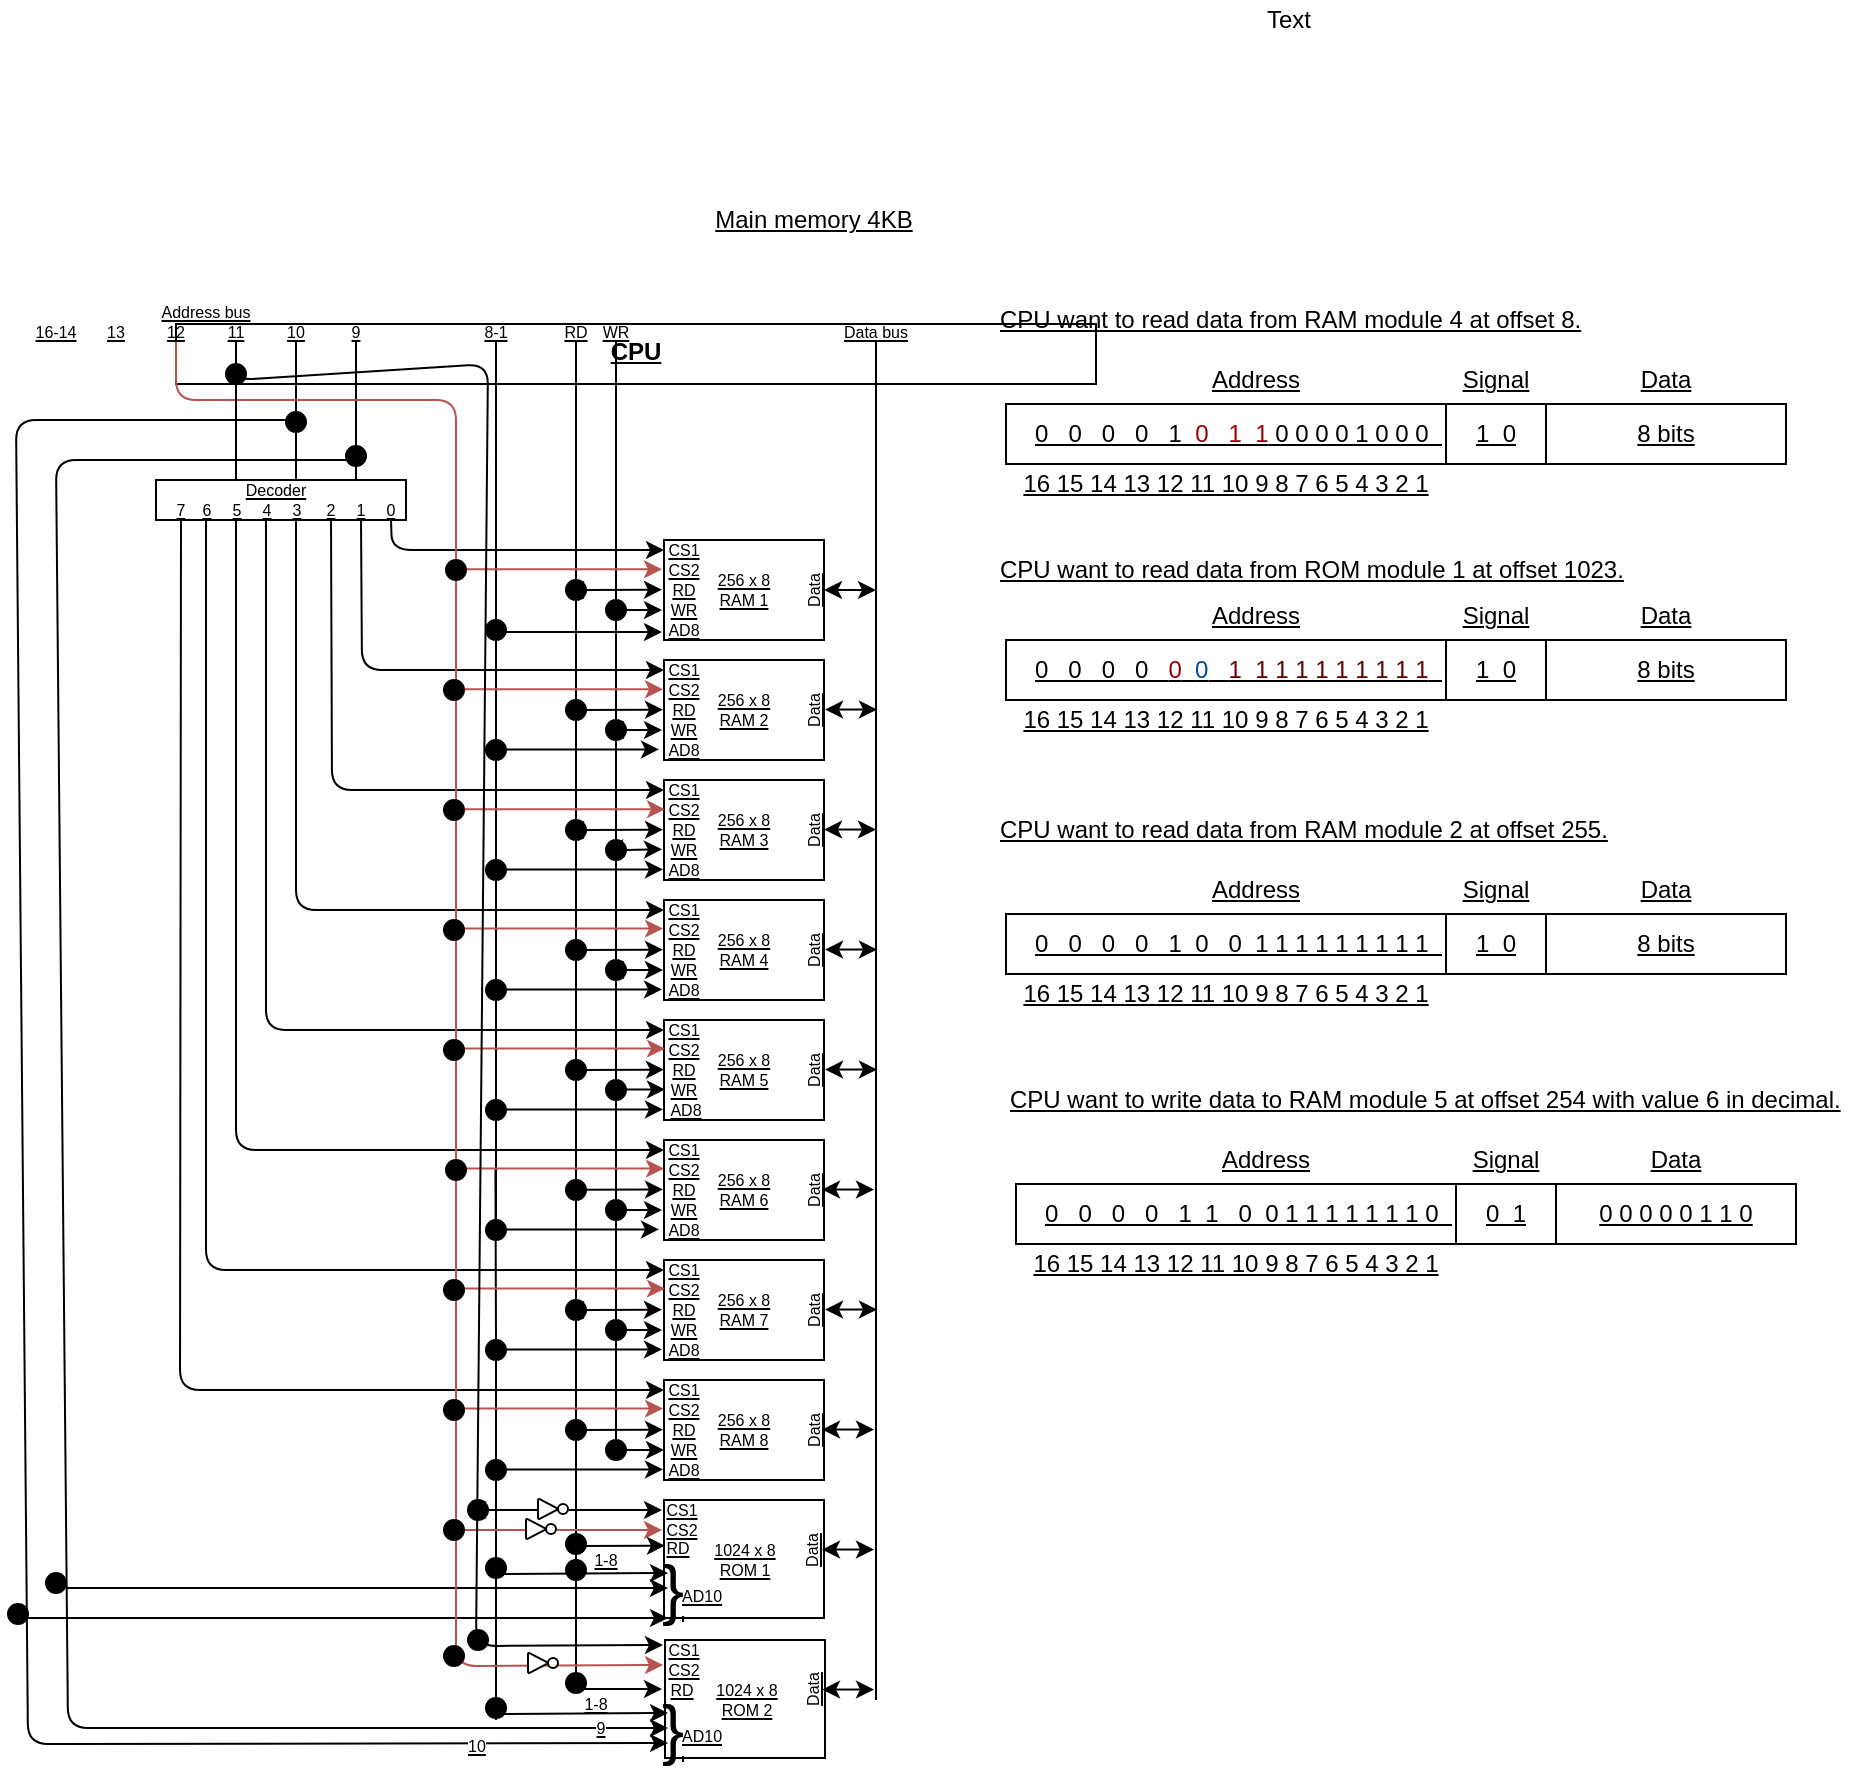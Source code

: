 <mxfile version="13.9.9" type="device"><diagram id="u3YaHNY0nAtKhbB9RZwD" name="Page-1"><mxGraphModel dx="1092" dy="494" grid="1" gridSize="10" guides="1" tooltips="1" connect="1" arrows="1" fold="1" page="1" pageScale="1" pageWidth="3300" pageHeight="2339" math="0" shadow="0"><root><mxCell id="0"/><mxCell id="1" parent="0"/><mxCell id="tSO9-voGCrHrpfVxmRV3-2" value="" style="group;container=1;fontStyle=4" parent="1" vertex="1" connectable="0"><mxGeometry x="170" y="150" width="924" height="779" as="geometry"/></mxCell><mxCell id="giWKykee687-IP1eCXbN-1" value="" style="rounded=0;whiteSpace=wrap;html=1;fontStyle=4" parent="tSO9-voGCrHrpfVxmRV3-2" vertex="1"><mxGeometry x="328" y="170" width="80" height="50" as="geometry"/></mxCell><mxCell id="giWKykee687-IP1eCXbN-2" value="CS2" style="text;html=1;strokeColor=none;fillColor=none;align=center;verticalAlign=middle;whiteSpace=wrap;rounded=0;fontSize=8;fontStyle=4" parent="tSO9-voGCrHrpfVxmRV3-2" vertex="1"><mxGeometry x="328" y="180" width="20" height="10" as="geometry"/></mxCell><mxCell id="giWKykee687-IP1eCXbN-3" value="RD" style="text;html=1;strokeColor=none;fillColor=none;align=center;verticalAlign=middle;whiteSpace=wrap;rounded=0;fontSize=8;fontStyle=4" parent="tSO9-voGCrHrpfVxmRV3-2" vertex="1"><mxGeometry x="328" y="190" width="20" height="10" as="geometry"/></mxCell><mxCell id="giWKykee687-IP1eCXbN-4" value="WR" style="text;html=1;strokeColor=none;fillColor=none;align=center;verticalAlign=middle;whiteSpace=wrap;rounded=0;fontSize=8;fontStyle=4" parent="tSO9-voGCrHrpfVxmRV3-2" vertex="1"><mxGeometry x="328" y="200" width="20" height="10" as="geometry"/></mxCell><mxCell id="giWKykee687-IP1eCXbN-5" value="AD8" style="text;html=1;strokeColor=none;fillColor=none;align=center;verticalAlign=middle;whiteSpace=wrap;rounded=0;fontSize=8;fontStyle=4" parent="tSO9-voGCrHrpfVxmRV3-2" vertex="1"><mxGeometry x="328" y="210" width="20" height="10" as="geometry"/></mxCell><mxCell id="giWKykee687-IP1eCXbN-6" value="CS1" style="text;html=1;strokeColor=none;fillColor=none;align=center;verticalAlign=middle;whiteSpace=wrap;rounded=0;fontSize=8;fontStyle=4" parent="tSO9-voGCrHrpfVxmRV3-2" vertex="1"><mxGeometry x="328" y="170" width="20" height="10" as="geometry"/></mxCell><mxCell id="giWKykee687-IP1eCXbN-7" value="256 x 8&lt;br&gt;RAM 1" style="text;html=1;strokeColor=none;fillColor=none;align=center;verticalAlign=middle;whiteSpace=wrap;rounded=0;fontSize=8;fontStyle=4" parent="tSO9-voGCrHrpfVxmRV3-2" vertex="1"><mxGeometry x="353" y="185" width="30" height="20" as="geometry"/></mxCell><mxCell id="giWKykee687-IP1eCXbN-8" value="Data" style="text;html=1;strokeColor=none;fillColor=none;align=center;verticalAlign=middle;whiteSpace=wrap;rounded=0;fontSize=8;horizontal=0;fontStyle=4" parent="tSO9-voGCrHrpfVxmRV3-2" vertex="1"><mxGeometry x="398" y="180" width="10" height="30" as="geometry"/></mxCell><mxCell id="giWKykee687-IP1eCXbN-9" value="" style="rounded=0;whiteSpace=wrap;html=1;fontStyle=4" parent="tSO9-voGCrHrpfVxmRV3-2" vertex="1"><mxGeometry x="328.5" y="720" width="80" height="59" as="geometry"/></mxCell><mxCell id="giWKykee687-IP1eCXbN-10" value="CS1" style="text;html=1;strokeColor=none;fillColor=none;align=center;verticalAlign=middle;whiteSpace=wrap;rounded=0;fontSize=8;fontStyle=4" parent="tSO9-voGCrHrpfVxmRV3-2" vertex="1"><mxGeometry x="327.5" y="720" width="20" height="10" as="geometry"/></mxCell><mxCell id="giWKykee687-IP1eCXbN-11" value="CS2" style="text;html=1;strokeColor=none;fillColor=none;align=center;verticalAlign=middle;whiteSpace=wrap;rounded=0;fontSize=8;fontStyle=4" parent="tSO9-voGCrHrpfVxmRV3-2" vertex="1"><mxGeometry x="327.5" y="730" width="20" height="10" as="geometry"/></mxCell><mxCell id="giWKykee687-IP1eCXbN-12" value="1024 x 8&lt;br&gt;ROM 2" style="text;html=1;strokeColor=none;fillColor=none;align=center;verticalAlign=middle;whiteSpace=wrap;rounded=0;fontSize=8;fontStyle=4" parent="tSO9-voGCrHrpfVxmRV3-2" vertex="1"><mxGeometry x="351.61" y="739.5" width="35" height="20" as="geometry"/></mxCell><mxCell id="giWKykee687-IP1eCXbN-13" value="Data" style="text;html=1;strokeColor=none;fillColor=none;align=center;verticalAlign=middle;whiteSpace=wrap;rounded=0;fontSize=8;horizontal=0;fontStyle=4" parent="tSO9-voGCrHrpfVxmRV3-2" vertex="1"><mxGeometry x="397.5" y="730" width="10" height="30" as="geometry"/></mxCell><mxCell id="giWKykee687-IP1eCXbN-14" value="}" style="text;html=1;strokeColor=none;fillColor=none;align=right;verticalAlign=middle;whiteSpace=wrap;rounded=0;fontSize=33;labelPosition=center;verticalLabelPosition=middle;fontStyle=4" parent="tSO9-voGCrHrpfVxmRV3-2" vertex="1"><mxGeometry x="330" y="749" width="10" height="30" as="geometry"/></mxCell><mxCell id="giWKykee687-IP1eCXbN-15" value="AD10" style="text;html=1;strokeColor=none;fillColor=none;align=center;verticalAlign=middle;whiteSpace=wrap;rounded=0;fontSize=8;fontStyle=4" parent="tSO9-voGCrHrpfVxmRV3-2" vertex="1"><mxGeometry x="337" y="763" width="20" height="10" as="geometry"/></mxCell><mxCell id="giWKykee687-IP1eCXbN-16" value="" style="rounded=0;whiteSpace=wrap;html=1;fontStyle=4" parent="tSO9-voGCrHrpfVxmRV3-2" vertex="1"><mxGeometry x="328" y="650" width="80" height="59" as="geometry"/></mxCell><mxCell id="giWKykee687-IP1eCXbN-17" value="CS1" style="text;html=1;strokeColor=none;fillColor=none;align=center;verticalAlign=middle;whiteSpace=wrap;rounded=0;fontSize=8;fontStyle=4" parent="tSO9-voGCrHrpfVxmRV3-2" vertex="1"><mxGeometry x="327" y="650" width="20" height="10" as="geometry"/></mxCell><mxCell id="giWKykee687-IP1eCXbN-18" value="CS2" style="text;html=1;strokeColor=none;fillColor=none;align=center;verticalAlign=middle;whiteSpace=wrap;rounded=0;fontSize=8;fontStyle=4" parent="tSO9-voGCrHrpfVxmRV3-2" vertex="1"><mxGeometry x="327" y="660" width="20" height="10" as="geometry"/></mxCell><mxCell id="giWKykee687-IP1eCXbN-19" value="1024 x 8&lt;br&gt;ROM 1" style="text;html=1;strokeColor=none;fillColor=none;align=center;verticalAlign=middle;whiteSpace=wrap;rounded=0;fontSize=8;fontStyle=4" parent="tSO9-voGCrHrpfVxmRV3-2" vertex="1"><mxGeometry x="351.11" y="669.5" width="35" height="20" as="geometry"/></mxCell><mxCell id="giWKykee687-IP1eCXbN-20" value="Data" style="text;html=1;strokeColor=none;fillColor=none;align=center;verticalAlign=middle;whiteSpace=wrap;rounded=0;fontSize=8;horizontal=0;fontStyle=4" parent="tSO9-voGCrHrpfVxmRV3-2" vertex="1"><mxGeometry x="397" y="660" width="10" height="30" as="geometry"/></mxCell><mxCell id="giWKykee687-IP1eCXbN-21" value="}" style="text;html=1;strokeColor=none;fillColor=none;align=right;verticalAlign=middle;whiteSpace=wrap;rounded=0;fontSize=33;labelPosition=center;verticalLabelPosition=middle;fontStyle=4" parent="tSO9-voGCrHrpfVxmRV3-2" vertex="1"><mxGeometry x="330" y="679" width="10" height="30" as="geometry"/></mxCell><mxCell id="giWKykee687-IP1eCXbN-22" value="AD10" style="text;html=1;strokeColor=none;fillColor=none;align=center;verticalAlign=middle;whiteSpace=wrap;rounded=0;fontSize=8;fontStyle=4" parent="tSO9-voGCrHrpfVxmRV3-2" vertex="1"><mxGeometry x="337" y="693" width="20" height="10" as="geometry"/></mxCell><mxCell id="giWKykee687-IP1eCXbN-23" value="" style="rounded=0;whiteSpace=wrap;html=1;fontStyle=4" parent="tSO9-voGCrHrpfVxmRV3-2" vertex="1"><mxGeometry x="328" y="230" width="80" height="50" as="geometry"/></mxCell><mxCell id="giWKykee687-IP1eCXbN-24" value="CS2" style="text;html=1;strokeColor=none;fillColor=none;align=center;verticalAlign=middle;whiteSpace=wrap;rounded=0;fontSize=8;fontStyle=4" parent="tSO9-voGCrHrpfVxmRV3-2" vertex="1"><mxGeometry x="328" y="240" width="20" height="10" as="geometry"/></mxCell><mxCell id="giWKykee687-IP1eCXbN-25" value="RD" style="text;html=1;strokeColor=none;fillColor=none;align=center;verticalAlign=middle;whiteSpace=wrap;rounded=0;fontSize=8;fontStyle=4" parent="tSO9-voGCrHrpfVxmRV3-2" vertex="1"><mxGeometry x="328" y="250" width="20" height="10" as="geometry"/></mxCell><mxCell id="giWKykee687-IP1eCXbN-26" value="WR" style="text;html=1;strokeColor=none;fillColor=none;align=center;verticalAlign=middle;whiteSpace=wrap;rounded=0;fontSize=8;fontStyle=4" parent="tSO9-voGCrHrpfVxmRV3-2" vertex="1"><mxGeometry x="328" y="260" width="20" height="10" as="geometry"/></mxCell><mxCell id="giWKykee687-IP1eCXbN-27" value="AD8" style="text;html=1;strokeColor=none;fillColor=none;align=center;verticalAlign=middle;whiteSpace=wrap;rounded=0;fontSize=8;fontStyle=4" parent="tSO9-voGCrHrpfVxmRV3-2" vertex="1"><mxGeometry x="328" y="270" width="20" height="10" as="geometry"/></mxCell><mxCell id="giWKykee687-IP1eCXbN-28" value="CS1" style="text;html=1;strokeColor=none;fillColor=none;align=center;verticalAlign=middle;whiteSpace=wrap;rounded=0;fontSize=8;fontStyle=4" parent="tSO9-voGCrHrpfVxmRV3-2" vertex="1"><mxGeometry x="328" y="230" width="20" height="10" as="geometry"/></mxCell><mxCell id="giWKykee687-IP1eCXbN-29" value="256 x 8&lt;br&gt;RAM 2" style="text;html=1;strokeColor=none;fillColor=none;align=center;verticalAlign=middle;whiteSpace=wrap;rounded=0;fontSize=8;fontStyle=4" parent="tSO9-voGCrHrpfVxmRV3-2" vertex="1"><mxGeometry x="353" y="245" width="30" height="20" as="geometry"/></mxCell><mxCell id="giWKykee687-IP1eCXbN-30" value="Data" style="text;html=1;strokeColor=none;fillColor=none;align=center;verticalAlign=middle;whiteSpace=wrap;rounded=0;fontSize=8;horizontal=0;fontStyle=4" parent="tSO9-voGCrHrpfVxmRV3-2" vertex="1"><mxGeometry x="398" y="240" width="10" height="30" as="geometry"/></mxCell><mxCell id="giWKykee687-IP1eCXbN-31" value="" style="rounded=0;whiteSpace=wrap;html=1;fontStyle=4" parent="tSO9-voGCrHrpfVxmRV3-2" vertex="1"><mxGeometry x="328" y="290" width="80" height="50" as="geometry"/></mxCell><mxCell id="giWKykee687-IP1eCXbN-32" value="CS2" style="text;html=1;strokeColor=none;fillColor=none;align=center;verticalAlign=middle;whiteSpace=wrap;rounded=0;fontSize=8;fontStyle=4" parent="tSO9-voGCrHrpfVxmRV3-2" vertex="1"><mxGeometry x="328" y="300" width="20" height="10" as="geometry"/></mxCell><mxCell id="giWKykee687-IP1eCXbN-33" value="RD" style="text;html=1;strokeColor=none;fillColor=none;align=center;verticalAlign=middle;whiteSpace=wrap;rounded=0;fontSize=8;fontStyle=4" parent="tSO9-voGCrHrpfVxmRV3-2" vertex="1"><mxGeometry x="328" y="310" width="20" height="10" as="geometry"/></mxCell><mxCell id="giWKykee687-IP1eCXbN-34" value="WR" style="text;html=1;strokeColor=none;fillColor=none;align=center;verticalAlign=middle;whiteSpace=wrap;rounded=0;fontSize=8;fontStyle=4" parent="tSO9-voGCrHrpfVxmRV3-2" vertex="1"><mxGeometry x="328" y="320" width="20" height="10" as="geometry"/></mxCell><mxCell id="giWKykee687-IP1eCXbN-35" value="AD8" style="text;html=1;strokeColor=none;fillColor=none;align=center;verticalAlign=middle;whiteSpace=wrap;rounded=0;fontSize=8;fontStyle=4" parent="tSO9-voGCrHrpfVxmRV3-2" vertex="1"><mxGeometry x="328" y="330" width="20" height="10" as="geometry"/></mxCell><mxCell id="giWKykee687-IP1eCXbN-36" value="CS1" style="text;html=1;strokeColor=none;fillColor=none;align=center;verticalAlign=middle;whiteSpace=wrap;rounded=0;fontSize=8;fontStyle=4" parent="tSO9-voGCrHrpfVxmRV3-2" vertex="1"><mxGeometry x="328" y="290" width="20" height="10" as="geometry"/></mxCell><mxCell id="giWKykee687-IP1eCXbN-37" value="256 x 8&lt;br&gt;RAM 3" style="text;html=1;strokeColor=none;fillColor=none;align=center;verticalAlign=middle;whiteSpace=wrap;rounded=0;fontSize=8;fontStyle=4" parent="tSO9-voGCrHrpfVxmRV3-2" vertex="1"><mxGeometry x="353" y="305" width="30" height="20" as="geometry"/></mxCell><mxCell id="giWKykee687-IP1eCXbN-38" value="Data" style="text;html=1;strokeColor=none;fillColor=none;align=center;verticalAlign=middle;whiteSpace=wrap;rounded=0;fontSize=8;horizontal=0;fontStyle=4" parent="tSO9-voGCrHrpfVxmRV3-2" vertex="1"><mxGeometry x="398" y="300" width="10" height="30" as="geometry"/></mxCell><mxCell id="giWKykee687-IP1eCXbN-39" value="" style="rounded=0;whiteSpace=wrap;html=1;fontStyle=4" parent="tSO9-voGCrHrpfVxmRV3-2" vertex="1"><mxGeometry x="328" y="350" width="80" height="50" as="geometry"/></mxCell><mxCell id="giWKykee687-IP1eCXbN-40" value="CS2" style="text;html=1;strokeColor=none;fillColor=none;align=center;verticalAlign=middle;whiteSpace=wrap;rounded=0;fontSize=8;fontStyle=4" parent="tSO9-voGCrHrpfVxmRV3-2" vertex="1"><mxGeometry x="328" y="360" width="20" height="10" as="geometry"/></mxCell><mxCell id="giWKykee687-IP1eCXbN-41" value="RD" style="text;html=1;strokeColor=none;fillColor=none;align=center;verticalAlign=middle;whiteSpace=wrap;rounded=0;fontSize=8;fontStyle=4" parent="tSO9-voGCrHrpfVxmRV3-2" vertex="1"><mxGeometry x="328" y="370" width="20" height="10" as="geometry"/></mxCell><mxCell id="giWKykee687-IP1eCXbN-42" value="WR" style="text;html=1;strokeColor=none;fillColor=none;align=center;verticalAlign=middle;whiteSpace=wrap;rounded=0;fontSize=8;fontStyle=4" parent="tSO9-voGCrHrpfVxmRV3-2" vertex="1"><mxGeometry x="328" y="380" width="20" height="10" as="geometry"/></mxCell><mxCell id="giWKykee687-IP1eCXbN-43" value="AD8" style="text;html=1;strokeColor=none;fillColor=none;align=center;verticalAlign=middle;whiteSpace=wrap;rounded=0;fontSize=8;fontStyle=4" parent="tSO9-voGCrHrpfVxmRV3-2" vertex="1"><mxGeometry x="328" y="390" width="20" height="10" as="geometry"/></mxCell><mxCell id="giWKykee687-IP1eCXbN-44" value="CS1" style="text;html=1;strokeColor=none;fillColor=none;align=center;verticalAlign=middle;whiteSpace=wrap;rounded=0;fontSize=8;fontStyle=4" parent="tSO9-voGCrHrpfVxmRV3-2" vertex="1"><mxGeometry x="328" y="350" width="20" height="10" as="geometry"/></mxCell><mxCell id="giWKykee687-IP1eCXbN-45" value="256 x 8&lt;br&gt;RAM 4" style="text;html=1;strokeColor=none;fillColor=none;align=center;verticalAlign=middle;whiteSpace=wrap;rounded=0;fontSize=8;fontStyle=4" parent="tSO9-voGCrHrpfVxmRV3-2" vertex="1"><mxGeometry x="353" y="365" width="30" height="20" as="geometry"/></mxCell><mxCell id="giWKykee687-IP1eCXbN-46" value="Data" style="text;html=1;strokeColor=none;fillColor=none;align=center;verticalAlign=middle;whiteSpace=wrap;rounded=0;fontSize=8;horizontal=0;fontStyle=4" parent="tSO9-voGCrHrpfVxmRV3-2" vertex="1"><mxGeometry x="398" y="360" width="10" height="30" as="geometry"/></mxCell><mxCell id="giWKykee687-IP1eCXbN-47" value="" style="rounded=0;whiteSpace=wrap;html=1;fontStyle=4" parent="tSO9-voGCrHrpfVxmRV3-2" vertex="1"><mxGeometry x="328" y="410" width="80" height="50" as="geometry"/></mxCell><mxCell id="giWKykee687-IP1eCXbN-48" value="CS2" style="text;html=1;strokeColor=none;fillColor=none;align=center;verticalAlign=middle;whiteSpace=wrap;rounded=0;fontSize=8;fontStyle=4" parent="tSO9-voGCrHrpfVxmRV3-2" vertex="1"><mxGeometry x="328" y="420" width="20" height="10" as="geometry"/></mxCell><mxCell id="giWKykee687-IP1eCXbN-49" value="RD" style="text;html=1;strokeColor=none;fillColor=none;align=center;verticalAlign=middle;whiteSpace=wrap;rounded=0;fontSize=8;fontStyle=4" parent="tSO9-voGCrHrpfVxmRV3-2" vertex="1"><mxGeometry x="328" y="430" width="20" height="10" as="geometry"/></mxCell><mxCell id="giWKykee687-IP1eCXbN-50" value="WR" style="text;html=1;strokeColor=none;fillColor=none;align=center;verticalAlign=middle;whiteSpace=wrap;rounded=0;fontSize=8;fontStyle=4" parent="tSO9-voGCrHrpfVxmRV3-2" vertex="1"><mxGeometry x="328" y="440" width="20" height="10" as="geometry"/></mxCell><mxCell id="giWKykee687-IP1eCXbN-51" value="AD8" style="text;html=1;strokeColor=none;fillColor=none;align=center;verticalAlign=middle;whiteSpace=wrap;rounded=0;fontSize=8;fontStyle=4" parent="tSO9-voGCrHrpfVxmRV3-2" vertex="1"><mxGeometry x="328.5" y="450" width="20" height="10" as="geometry"/></mxCell><mxCell id="giWKykee687-IP1eCXbN-52" value="CS1" style="text;html=1;strokeColor=none;fillColor=none;align=center;verticalAlign=middle;whiteSpace=wrap;rounded=0;fontSize=8;fontStyle=4" parent="tSO9-voGCrHrpfVxmRV3-2" vertex="1"><mxGeometry x="328" y="410" width="20" height="10" as="geometry"/></mxCell><mxCell id="giWKykee687-IP1eCXbN-53" value="256 x 8&lt;br&gt;RAM 5" style="text;html=1;strokeColor=none;fillColor=none;align=center;verticalAlign=middle;whiteSpace=wrap;rounded=0;fontSize=8;fontStyle=4" parent="tSO9-voGCrHrpfVxmRV3-2" vertex="1"><mxGeometry x="353" y="425" width="30" height="20" as="geometry"/></mxCell><mxCell id="giWKykee687-IP1eCXbN-54" value="Data" style="text;html=1;strokeColor=none;fillColor=none;align=center;verticalAlign=middle;whiteSpace=wrap;rounded=0;fontSize=8;horizontal=0;fontStyle=4" parent="tSO9-voGCrHrpfVxmRV3-2" vertex="1"><mxGeometry x="398" y="420" width="10" height="30" as="geometry"/></mxCell><mxCell id="giWKykee687-IP1eCXbN-55" value="" style="rounded=0;whiteSpace=wrap;html=1;fontStyle=4" parent="tSO9-voGCrHrpfVxmRV3-2" vertex="1"><mxGeometry x="328" y="470" width="80" height="50" as="geometry"/></mxCell><mxCell id="giWKykee687-IP1eCXbN-56" value="CS2" style="text;html=1;strokeColor=none;fillColor=none;align=center;verticalAlign=middle;whiteSpace=wrap;rounded=0;fontSize=8;fontStyle=4" parent="tSO9-voGCrHrpfVxmRV3-2" vertex="1"><mxGeometry x="328" y="480" width="20" height="10" as="geometry"/></mxCell><mxCell id="giWKykee687-IP1eCXbN-57" value="RD" style="text;html=1;strokeColor=none;fillColor=none;align=center;verticalAlign=middle;whiteSpace=wrap;rounded=0;fontSize=8;fontStyle=4" parent="tSO9-voGCrHrpfVxmRV3-2" vertex="1"><mxGeometry x="328" y="490" width="20" height="10" as="geometry"/></mxCell><mxCell id="giWKykee687-IP1eCXbN-58" value="WR" style="text;html=1;strokeColor=none;fillColor=none;align=center;verticalAlign=middle;whiteSpace=wrap;rounded=0;fontSize=8;fontStyle=4" parent="tSO9-voGCrHrpfVxmRV3-2" vertex="1"><mxGeometry x="328" y="500" width="20" height="10" as="geometry"/></mxCell><mxCell id="giWKykee687-IP1eCXbN-59" value="AD8" style="text;html=1;strokeColor=none;fillColor=none;align=center;verticalAlign=middle;whiteSpace=wrap;rounded=0;fontSize=8;fontStyle=4" parent="tSO9-voGCrHrpfVxmRV3-2" vertex="1"><mxGeometry x="328" y="510" width="20" height="10" as="geometry"/></mxCell><mxCell id="giWKykee687-IP1eCXbN-60" value="CS1" style="text;html=1;strokeColor=none;fillColor=none;align=center;verticalAlign=middle;whiteSpace=wrap;rounded=0;fontSize=8;fontStyle=4" parent="tSO9-voGCrHrpfVxmRV3-2" vertex="1"><mxGeometry x="328" y="470" width="20" height="10" as="geometry"/></mxCell><mxCell id="giWKykee687-IP1eCXbN-61" value="256 x 8&lt;br&gt;RAM 6" style="text;html=1;strokeColor=none;fillColor=none;align=center;verticalAlign=middle;whiteSpace=wrap;rounded=0;fontSize=8;fontStyle=4" parent="tSO9-voGCrHrpfVxmRV3-2" vertex="1"><mxGeometry x="353" y="485" width="30" height="20" as="geometry"/></mxCell><mxCell id="giWKykee687-IP1eCXbN-62" value="Data" style="text;html=1;strokeColor=none;fillColor=none;align=center;verticalAlign=middle;whiteSpace=wrap;rounded=0;fontSize=8;horizontal=0;fontStyle=4" parent="tSO9-voGCrHrpfVxmRV3-2" vertex="1"><mxGeometry x="398" y="480" width="10" height="30" as="geometry"/></mxCell><mxCell id="giWKykee687-IP1eCXbN-63" value="" style="rounded=0;whiteSpace=wrap;html=1;fontStyle=4" parent="tSO9-voGCrHrpfVxmRV3-2" vertex="1"><mxGeometry x="328" y="530" width="80" height="50" as="geometry"/></mxCell><mxCell id="giWKykee687-IP1eCXbN-64" value="CS2" style="text;html=1;strokeColor=none;fillColor=none;align=center;verticalAlign=middle;whiteSpace=wrap;rounded=0;fontSize=8;fontStyle=4" parent="tSO9-voGCrHrpfVxmRV3-2" vertex="1"><mxGeometry x="328" y="540" width="20" height="10" as="geometry"/></mxCell><mxCell id="giWKykee687-IP1eCXbN-65" value="RD" style="text;html=1;strokeColor=none;fillColor=none;align=center;verticalAlign=middle;whiteSpace=wrap;rounded=0;fontSize=8;fontStyle=4" parent="tSO9-voGCrHrpfVxmRV3-2" vertex="1"><mxGeometry x="328" y="550" width="20" height="10" as="geometry"/></mxCell><mxCell id="giWKykee687-IP1eCXbN-66" value="WR" style="text;html=1;strokeColor=none;fillColor=none;align=center;verticalAlign=middle;whiteSpace=wrap;rounded=0;fontSize=8;fontStyle=4" parent="tSO9-voGCrHrpfVxmRV3-2" vertex="1"><mxGeometry x="328" y="560" width="20" height="10" as="geometry"/></mxCell><mxCell id="giWKykee687-IP1eCXbN-67" value="AD8" style="text;html=1;strokeColor=none;fillColor=none;align=center;verticalAlign=middle;whiteSpace=wrap;rounded=0;fontSize=8;fontStyle=4" parent="tSO9-voGCrHrpfVxmRV3-2" vertex="1"><mxGeometry x="327.5" y="570" width="20" height="10" as="geometry"/></mxCell><mxCell id="giWKykee687-IP1eCXbN-68" value="CS1" style="text;html=1;strokeColor=none;fillColor=none;align=center;verticalAlign=middle;whiteSpace=wrap;rounded=0;fontSize=8;fontStyle=4" parent="tSO9-voGCrHrpfVxmRV3-2" vertex="1"><mxGeometry x="328" y="530" width="20" height="10" as="geometry"/></mxCell><mxCell id="giWKykee687-IP1eCXbN-69" value="256 x 8&lt;br&gt;RAM 7" style="text;html=1;strokeColor=none;fillColor=none;align=center;verticalAlign=middle;whiteSpace=wrap;rounded=0;fontSize=8;fontStyle=4" parent="tSO9-voGCrHrpfVxmRV3-2" vertex="1"><mxGeometry x="353" y="545" width="30" height="20" as="geometry"/></mxCell><mxCell id="giWKykee687-IP1eCXbN-70" value="Data" style="text;html=1;strokeColor=none;fillColor=none;align=center;verticalAlign=middle;whiteSpace=wrap;rounded=0;fontSize=8;horizontal=0;fontStyle=4" parent="tSO9-voGCrHrpfVxmRV3-2" vertex="1"><mxGeometry x="398" y="540" width="10" height="30" as="geometry"/></mxCell><mxCell id="giWKykee687-IP1eCXbN-71" value="" style="rounded=0;whiteSpace=wrap;html=1;fontStyle=4" parent="tSO9-voGCrHrpfVxmRV3-2" vertex="1"><mxGeometry x="328" y="590" width="80" height="50" as="geometry"/></mxCell><mxCell id="giWKykee687-IP1eCXbN-72" value="CS2" style="text;html=1;strokeColor=none;fillColor=none;align=center;verticalAlign=middle;whiteSpace=wrap;rounded=0;fontSize=8;fontStyle=4" parent="tSO9-voGCrHrpfVxmRV3-2" vertex="1"><mxGeometry x="328" y="600" width="20" height="10" as="geometry"/></mxCell><mxCell id="giWKykee687-IP1eCXbN-73" value="RD" style="text;html=1;strokeColor=none;fillColor=none;align=center;verticalAlign=middle;whiteSpace=wrap;rounded=0;fontSize=8;fontStyle=4" parent="tSO9-voGCrHrpfVxmRV3-2" vertex="1"><mxGeometry x="328" y="610" width="20" height="10" as="geometry"/></mxCell><mxCell id="giWKykee687-IP1eCXbN-74" value="WR" style="text;html=1;strokeColor=none;fillColor=none;align=center;verticalAlign=middle;whiteSpace=wrap;rounded=0;fontSize=8;fontStyle=4" parent="tSO9-voGCrHrpfVxmRV3-2" vertex="1"><mxGeometry x="328" y="620" width="20" height="10" as="geometry"/></mxCell><mxCell id="giWKykee687-IP1eCXbN-75" value="AD8" style="text;html=1;strokeColor=none;fillColor=none;align=center;verticalAlign=middle;whiteSpace=wrap;rounded=0;fontSize=8;fontStyle=4" parent="tSO9-voGCrHrpfVxmRV3-2" vertex="1"><mxGeometry x="328" y="630" width="20" height="10" as="geometry"/></mxCell><mxCell id="giWKykee687-IP1eCXbN-76" value="CS1" style="text;html=1;strokeColor=none;fillColor=none;align=center;verticalAlign=middle;whiteSpace=wrap;rounded=0;fontSize=8;fontStyle=4" parent="tSO9-voGCrHrpfVxmRV3-2" vertex="1"><mxGeometry x="328" y="590" width="20" height="10" as="geometry"/></mxCell><mxCell id="giWKykee687-IP1eCXbN-77" value="256 x 8&lt;br&gt;RAM 8" style="text;html=1;strokeColor=none;fillColor=none;align=center;verticalAlign=middle;whiteSpace=wrap;rounded=0;fontSize=8;fontStyle=4" parent="tSO9-voGCrHrpfVxmRV3-2" vertex="1"><mxGeometry x="353" y="605" width="30" height="20" as="geometry"/></mxCell><mxCell id="giWKykee687-IP1eCXbN-78" value="Data" style="text;html=1;strokeColor=none;fillColor=none;align=center;verticalAlign=middle;whiteSpace=wrap;rounded=0;fontSize=8;horizontal=0;fontStyle=4" parent="tSO9-voGCrHrpfVxmRV3-2" vertex="1"><mxGeometry x="398" y="600" width="10" height="30" as="geometry"/></mxCell><mxCell id="giWKykee687-IP1eCXbN-79" value="CPU" style="rounded=0;whiteSpace=wrap;html=1;fontStyle=5;verticalAlign=top;" parent="tSO9-voGCrHrpfVxmRV3-2" vertex="1"><mxGeometry x="84" y="62" width="460" height="30" as="geometry"/></mxCell><mxCell id="giWKykee687-IP1eCXbN-80" value="16-14" style="text;html=1;strokeColor=none;fillColor=none;align=center;verticalAlign=middle;whiteSpace=wrap;rounded=0;fontSize=8;fontStyle=4" parent="tSO9-voGCrHrpfVxmRV3-2" vertex="1"><mxGeometry x="4" y="61" width="40" height="10" as="geometry"/></mxCell><mxCell id="giWKykee687-IP1eCXbN-81" value="11" style="text;html=1;strokeColor=none;fillColor=none;align=center;verticalAlign=middle;whiteSpace=wrap;rounded=0;fontSize=8;fontStyle=4" parent="tSO9-voGCrHrpfVxmRV3-2" vertex="1"><mxGeometry x="104" y="61" width="20" height="10" as="geometry"/></mxCell><mxCell id="giWKykee687-IP1eCXbN-82" value="10" style="text;html=1;strokeColor=none;fillColor=none;align=center;verticalAlign=middle;whiteSpace=wrap;rounded=0;fontSize=8;fontStyle=4" parent="tSO9-voGCrHrpfVxmRV3-2" vertex="1"><mxGeometry x="134" y="61" width="20" height="10" as="geometry"/></mxCell><mxCell id="giWKykee687-IP1eCXbN-83" value="9" style="text;html=1;strokeColor=none;fillColor=none;align=center;verticalAlign=middle;whiteSpace=wrap;rounded=0;fontSize=8;fontStyle=4" parent="tSO9-voGCrHrpfVxmRV3-2" vertex="1"><mxGeometry x="164" y="61" width="20" height="10" as="geometry"/></mxCell><mxCell id="giWKykee687-IP1eCXbN-84" value="8-1" style="text;html=1;strokeColor=none;fillColor=none;align=center;verticalAlign=middle;whiteSpace=wrap;rounded=0;fontSize=8;fontStyle=4" parent="tSO9-voGCrHrpfVxmRV3-2" vertex="1"><mxGeometry x="234" y="61" width="20" height="10" as="geometry"/></mxCell><mxCell id="giWKykee687-IP1eCXbN-85" value="RD" style="text;html=1;strokeColor=none;fillColor=none;align=center;verticalAlign=middle;whiteSpace=wrap;rounded=0;fontSize=8;fontStyle=4" parent="tSO9-voGCrHrpfVxmRV3-2" vertex="1"><mxGeometry x="274" y="61" width="20" height="10" as="geometry"/></mxCell><mxCell id="giWKykee687-IP1eCXbN-86" value="WR" style="text;html=1;strokeColor=none;fillColor=none;align=center;verticalAlign=middle;whiteSpace=wrap;rounded=0;fontSize=8;fontStyle=4" parent="tSO9-voGCrHrpfVxmRV3-2" vertex="1"><mxGeometry x="294" y="61" width="20" height="10" as="geometry"/></mxCell><mxCell id="giWKykee687-IP1eCXbN-87" value="Data bus" style="text;html=1;strokeColor=none;fillColor=none;align=center;verticalAlign=middle;whiteSpace=wrap;rounded=0;fontSize=8;fontStyle=4" parent="tSO9-voGCrHrpfVxmRV3-2" vertex="1"><mxGeometry x="414" y="61" width="40" height="10" as="geometry"/></mxCell><mxCell id="giWKykee687-IP1eCXbN-88" value="Address bus" style="text;html=1;strokeColor=none;fillColor=none;align=center;verticalAlign=middle;whiteSpace=wrap;rounded=0;fontSize=8;fontStyle=4" parent="tSO9-voGCrHrpfVxmRV3-2" vertex="1"><mxGeometry x="44" y="51" width="110" height="10" as="geometry"/></mxCell><mxCell id="giWKykee687-IP1eCXbN-89" value="12" style="text;html=1;strokeColor=none;fillColor=none;align=center;verticalAlign=middle;whiteSpace=wrap;rounded=0;fontSize=8;fontStyle=4" parent="tSO9-voGCrHrpfVxmRV3-2" vertex="1"><mxGeometry x="74" y="61" width="20" height="10" as="geometry"/></mxCell><mxCell id="giWKykee687-IP1eCXbN-90" value="13" style="text;html=1;strokeColor=none;fillColor=none;align=center;verticalAlign=middle;whiteSpace=wrap;rounded=0;fontSize=8;fontStyle=4" parent="tSO9-voGCrHrpfVxmRV3-2" vertex="1"><mxGeometry x="44" y="61" width="20" height="10" as="geometry"/></mxCell><mxCell id="I2M8vJ9y0UMapopQ6U7J-1" value="" style="endArrow=none;html=1;entryX=0.5;entryY=1;entryDx=0;entryDy=0;fontStyle=4" parent="tSO9-voGCrHrpfVxmRV3-2" target="giWKykee687-IP1eCXbN-87" edge="1"><mxGeometry width="50" height="50" relative="1" as="geometry"><mxPoint x="434" y="750" as="sourcePoint"/><mxPoint x="514" y="240" as="targetPoint"/></mxGeometry></mxCell><mxCell id="I2M8vJ9y0UMapopQ6U7J-2" value="" style="endArrow=classic;startArrow=classic;html=1;exitX=1;exitY=0.5;exitDx=0;exitDy=0;fontStyle=4" parent="tSO9-voGCrHrpfVxmRV3-2" source="giWKykee687-IP1eCXbN-8" edge="1"><mxGeometry width="50" height="50" relative="1" as="geometry"><mxPoint x="454" y="230" as="sourcePoint"/><mxPoint x="434" y="195" as="targetPoint"/></mxGeometry></mxCell><mxCell id="I2M8vJ9y0UMapopQ6U7J-3" value="" style="endArrow=classic;startArrow=classic;html=1;exitX=1;exitY=0.5;exitDx=0;exitDy=0;fontStyle=4" parent="tSO9-voGCrHrpfVxmRV3-2" edge="1"><mxGeometry width="50" height="50" relative="1" as="geometry"><mxPoint x="408.5" y="254.76" as="sourcePoint"/><mxPoint x="434.5" y="254.76" as="targetPoint"/></mxGeometry></mxCell><mxCell id="I2M8vJ9y0UMapopQ6U7J-4" value="" style="endArrow=classic;startArrow=classic;html=1;exitX=1;exitY=0.5;exitDx=0;exitDy=0;fontStyle=4" parent="tSO9-voGCrHrpfVxmRV3-2" edge="1"><mxGeometry width="50" height="50" relative="1" as="geometry"><mxPoint x="408" y="314.76" as="sourcePoint"/><mxPoint x="434" y="314.76" as="targetPoint"/></mxGeometry></mxCell><mxCell id="I2M8vJ9y0UMapopQ6U7J-5" value="" style="endArrow=classic;startArrow=classic;html=1;exitX=1;exitY=0.5;exitDx=0;exitDy=0;fontStyle=4" parent="tSO9-voGCrHrpfVxmRV3-2" edge="1"><mxGeometry width="50" height="50" relative="1" as="geometry"><mxPoint x="408.5" y="374.76" as="sourcePoint"/><mxPoint x="434.5" y="374.76" as="targetPoint"/></mxGeometry></mxCell><mxCell id="I2M8vJ9y0UMapopQ6U7J-6" value="" style="endArrow=classic;startArrow=classic;html=1;exitX=1;exitY=0.5;exitDx=0;exitDy=0;fontStyle=4" parent="tSO9-voGCrHrpfVxmRV3-2" edge="1"><mxGeometry width="50" height="50" relative="1" as="geometry"><mxPoint x="408.5" y="434.76" as="sourcePoint"/><mxPoint x="434.5" y="434.76" as="targetPoint"/></mxGeometry></mxCell><mxCell id="I2M8vJ9y0UMapopQ6U7J-7" value="" style="endArrow=classic;startArrow=classic;html=1;exitX=1;exitY=0.5;exitDx=0;exitDy=0;fontStyle=4" parent="tSO9-voGCrHrpfVxmRV3-2" edge="1"><mxGeometry width="50" height="50" relative="1" as="geometry"><mxPoint x="407" y="494.76" as="sourcePoint"/><mxPoint x="433" y="494.76" as="targetPoint"/></mxGeometry></mxCell><mxCell id="I2M8vJ9y0UMapopQ6U7J-8" value="" style="endArrow=classic;startArrow=classic;html=1;exitX=1;exitY=0.5;exitDx=0;exitDy=0;fontStyle=4" parent="tSO9-voGCrHrpfVxmRV3-2" edge="1"><mxGeometry width="50" height="50" relative="1" as="geometry"><mxPoint x="408.5" y="554.76" as="sourcePoint"/><mxPoint x="434.5" y="554.76" as="targetPoint"/></mxGeometry></mxCell><mxCell id="I2M8vJ9y0UMapopQ6U7J-9" value="" style="endArrow=classic;startArrow=classic;html=1;exitX=1;exitY=0.5;exitDx=0;exitDy=0;fontStyle=4" parent="tSO9-voGCrHrpfVxmRV3-2" edge="1"><mxGeometry width="50" height="50" relative="1" as="geometry"><mxPoint x="407" y="614.76" as="sourcePoint"/><mxPoint x="433" y="614.76" as="targetPoint"/></mxGeometry></mxCell><mxCell id="I2M8vJ9y0UMapopQ6U7J-10" value="" style="endArrow=classic;startArrow=classic;html=1;exitX=1;exitY=0.5;exitDx=0;exitDy=0;fontStyle=4" parent="tSO9-voGCrHrpfVxmRV3-2" edge="1"><mxGeometry width="50" height="50" relative="1" as="geometry"><mxPoint x="407" y="674.76" as="sourcePoint"/><mxPoint x="433" y="674.76" as="targetPoint"/></mxGeometry></mxCell><mxCell id="I2M8vJ9y0UMapopQ6U7J-11" value="" style="endArrow=classic;startArrow=classic;html=1;exitX=1;exitY=0.5;exitDx=0;exitDy=0;fontStyle=4" parent="tSO9-voGCrHrpfVxmRV3-2" edge="1"><mxGeometry width="50" height="50" relative="1" as="geometry"><mxPoint x="407" y="744.76" as="sourcePoint"/><mxPoint x="433" y="744.76" as="targetPoint"/></mxGeometry></mxCell><mxCell id="I2M8vJ9y0UMapopQ6U7J-23" value="" style="group;fontStyle=4" parent="tSO9-voGCrHrpfVxmRV3-2" vertex="1" connectable="0"><mxGeometry x="74" y="140" width="125" height="20" as="geometry"/></mxCell><mxCell id="I2M8vJ9y0UMapopQ6U7J-13" value="" style="rounded=0;whiteSpace=wrap;html=1;fontStyle=4" parent="I2M8vJ9y0UMapopQ6U7J-23" vertex="1"><mxGeometry width="125" height="20" as="geometry"/></mxCell><mxCell id="I2M8vJ9y0UMapopQ6U7J-14" value="0" style="text;html=1;strokeColor=none;fillColor=none;align=center;verticalAlign=middle;whiteSpace=wrap;rounded=0;fontSize=8;fontStyle=4" parent="I2M8vJ9y0UMapopQ6U7J-23" vertex="1"><mxGeometry x="110" y="10" width="15" height="10" as="geometry"/></mxCell><mxCell id="I2M8vJ9y0UMapopQ6U7J-15" value="1" style="text;html=1;strokeColor=none;fillColor=none;align=center;verticalAlign=middle;whiteSpace=wrap;rounded=0;fontSize=8;fontStyle=4" parent="I2M8vJ9y0UMapopQ6U7J-23" vertex="1"><mxGeometry x="95" y="10" width="15" height="10" as="geometry"/></mxCell><mxCell id="I2M8vJ9y0UMapopQ6U7J-16" value="3" style="text;html=1;strokeColor=none;fillColor=none;align=center;verticalAlign=middle;whiteSpace=wrap;rounded=0;fontSize=8;fontStyle=4" parent="I2M8vJ9y0UMapopQ6U7J-23" vertex="1"><mxGeometry x="62.5" y="10" width="15" height="10" as="geometry"/></mxCell><mxCell id="I2M8vJ9y0UMapopQ6U7J-17" value="5" style="text;html=1;strokeColor=none;fillColor=none;align=center;verticalAlign=middle;whiteSpace=wrap;rounded=0;fontSize=8;fontStyle=4" parent="I2M8vJ9y0UMapopQ6U7J-23" vertex="1"><mxGeometry x="32.5" y="10" width="15" height="10" as="geometry"/></mxCell><mxCell id="I2M8vJ9y0UMapopQ6U7J-18" value="6" style="text;html=1;strokeColor=none;fillColor=none;align=center;verticalAlign=middle;whiteSpace=wrap;rounded=0;fontSize=8;fontStyle=4" parent="I2M8vJ9y0UMapopQ6U7J-23" vertex="1"><mxGeometry x="17.5" y="10" width="15" height="10" as="geometry"/></mxCell><mxCell id="I2M8vJ9y0UMapopQ6U7J-19" value="4" style="text;html=1;strokeColor=none;fillColor=none;align=center;verticalAlign=middle;whiteSpace=wrap;rounded=0;fontSize=8;fontStyle=4" parent="I2M8vJ9y0UMapopQ6U7J-23" vertex="1"><mxGeometry x="47.5" y="10" width="15" height="10" as="geometry"/></mxCell><mxCell id="I2M8vJ9y0UMapopQ6U7J-20" value="2" style="text;html=1;strokeColor=none;fillColor=none;align=center;verticalAlign=middle;whiteSpace=wrap;rounded=0;fontSize=8;fontStyle=4" parent="I2M8vJ9y0UMapopQ6U7J-23" vertex="1"><mxGeometry x="80" y="10" width="15" height="10" as="geometry"/></mxCell><mxCell id="I2M8vJ9y0UMapopQ6U7J-21" value="7" style="text;html=1;strokeColor=none;fillColor=none;align=center;verticalAlign=middle;whiteSpace=wrap;rounded=0;fontSize=8;fontStyle=4" parent="I2M8vJ9y0UMapopQ6U7J-23" vertex="1"><mxGeometry x="5" y="10" width="15" height="10" as="geometry"/></mxCell><mxCell id="I2M8vJ9y0UMapopQ6U7J-22" value="Decoder" style="text;html=1;strokeColor=none;fillColor=none;align=center;verticalAlign=middle;whiteSpace=wrap;rounded=0;fontSize=8;fontStyle=4" parent="I2M8vJ9y0UMapopQ6U7J-23" vertex="1"><mxGeometry x="20" width="80" height="10" as="geometry"/></mxCell><mxCell id="I2M8vJ9y0UMapopQ6U7J-25" value="" style="endArrow=none;html=1;fontSize=8;entryX=0.5;entryY=1;entryDx=0;entryDy=0;fontStyle=4" parent="tSO9-voGCrHrpfVxmRV3-2" source="I2M8vJ9y0UMapopQ6U7J-72" target="giWKykee687-IP1eCXbN-85" edge="1"><mxGeometry width="50" height="50" relative="1" as="geometry"><mxPoint x="284" y="730" as="sourcePoint"/><mxPoint x="294" y="170" as="targetPoint"/></mxGeometry></mxCell><mxCell id="I2M8vJ9y0UMapopQ6U7J-26" value="" style="endArrow=none;html=1;fontSize=8;entryX=0.5;entryY=1;entryDx=0;entryDy=0;fontStyle=4" parent="tSO9-voGCrHrpfVxmRV3-2" source="I2M8vJ9y0UMapopQ6U7J-92" target="giWKykee687-IP1eCXbN-86" edge="1"><mxGeometry width="50" height="50" relative="1" as="geometry"><mxPoint x="304" y="630" as="sourcePoint"/><mxPoint x="303.58" y="120" as="targetPoint"/></mxGeometry></mxCell><mxCell id="I2M8vJ9y0UMapopQ6U7J-27" value="" style="endArrow=classic;html=1;fontSize=8;entryX=0;entryY=0.5;entryDx=0;entryDy=0;fontStyle=4" parent="tSO9-voGCrHrpfVxmRV3-2" target="giWKykee687-IP1eCXbN-74" edge="1"><mxGeometry width="50" height="50" relative="1" as="geometry"><mxPoint x="304" y="625" as="sourcePoint"/><mxPoint x="154" y="550" as="targetPoint"/></mxGeometry></mxCell><mxCell id="I2M8vJ9y0UMapopQ6U7J-28" value="" style="endArrow=classic;html=1;fontSize=8;entryX=0;entryY=0.5;entryDx=0;entryDy=0;fontStyle=4" parent="tSO9-voGCrHrpfVxmRV3-2" edge="1"><mxGeometry width="50" height="50" relative="1" as="geometry"><mxPoint x="303" y="565" as="sourcePoint"/><mxPoint x="327" y="565" as="targetPoint"/></mxGeometry></mxCell><mxCell id="I2M8vJ9y0UMapopQ6U7J-29" value="" style="endArrow=classic;html=1;fontSize=8;entryX=0;entryY=0.5;entryDx=0;entryDy=0;fontStyle=4" parent="tSO9-voGCrHrpfVxmRV3-2" edge="1"><mxGeometry width="50" height="50" relative="1" as="geometry"><mxPoint x="303" y="505" as="sourcePoint"/><mxPoint x="327" y="505" as="targetPoint"/></mxGeometry></mxCell><mxCell id="I2M8vJ9y0UMapopQ6U7J-30" value="" style="endArrow=classic;html=1;fontSize=8;entryX=0;entryY=0.5;entryDx=0;entryDy=0;fontStyle=4" parent="tSO9-voGCrHrpfVxmRV3-2" edge="1"><mxGeometry width="50" height="50" relative="1" as="geometry"><mxPoint x="304.5" y="444.8" as="sourcePoint"/><mxPoint x="328.5" y="444.8" as="targetPoint"/></mxGeometry></mxCell><mxCell id="I2M8vJ9y0UMapopQ6U7J-31" value="" style="endArrow=classic;html=1;fontSize=8;entryX=0;entryY=0.5;entryDx=0;entryDy=0;fontStyle=4" parent="tSO9-voGCrHrpfVxmRV3-2" source="I2M8vJ9y0UMapopQ6U7J-94" edge="1"><mxGeometry width="50" height="50" relative="1" as="geometry"><mxPoint x="303.5" y="385" as="sourcePoint"/><mxPoint x="327.5" y="385" as="targetPoint"/></mxGeometry></mxCell><mxCell id="I2M8vJ9y0UMapopQ6U7J-32" value="" style="endArrow=classic;html=1;fontSize=8;entryX=0;entryY=0.5;entryDx=0;entryDy=0;fontStyle=4" parent="tSO9-voGCrHrpfVxmRV3-2" source="I2M8vJ9y0UMapopQ6U7J-96" edge="1"><mxGeometry width="50" height="50" relative="1" as="geometry"><mxPoint x="303" y="324.6" as="sourcePoint"/><mxPoint x="327" y="324.6" as="targetPoint"/></mxGeometry></mxCell><mxCell id="I2M8vJ9y0UMapopQ6U7J-33" value="" style="endArrow=classic;html=1;fontSize=8;entryX=0;entryY=0.5;entryDx=0;entryDy=0;fontStyle=4" parent="tSO9-voGCrHrpfVxmRV3-2" source="I2M8vJ9y0UMapopQ6U7J-98" edge="1"><mxGeometry width="50" height="50" relative="1" as="geometry"><mxPoint x="303" y="265" as="sourcePoint"/><mxPoint x="327" y="265" as="targetPoint"/></mxGeometry></mxCell><mxCell id="I2M8vJ9y0UMapopQ6U7J-34" value="" style="endArrow=classic;html=1;fontSize=8;entryX=0;entryY=0.5;entryDx=0;entryDy=0;fontStyle=4" parent="tSO9-voGCrHrpfVxmRV3-2" edge="1"><mxGeometry width="50" height="50" relative="1" as="geometry"><mxPoint x="303" y="205" as="sourcePoint"/><mxPoint x="327" y="205" as="targetPoint"/></mxGeometry></mxCell><mxCell id="I2M8vJ9y0UMapopQ6U7J-35" value="" style="endArrow=classic;html=1;fontSize=8;entryX=0;entryY=0.5;entryDx=0;entryDy=0;fontStyle=4" parent="tSO9-voGCrHrpfVxmRV3-2" source="I2M8vJ9y0UMapopQ6U7J-68" edge="1"><mxGeometry width="50" height="50" relative="1" as="geometry"><mxPoint x="284" y="195" as="sourcePoint"/><mxPoint x="327" y="194.83" as="targetPoint"/></mxGeometry></mxCell><mxCell id="I2M8vJ9y0UMapopQ6U7J-36" value="" style="endArrow=classic;html=1;fontSize=8;entryX=0;entryY=0.5;entryDx=0;entryDy=0;fontStyle=4" parent="tSO9-voGCrHrpfVxmRV3-2" edge="1"><mxGeometry width="50" height="50" relative="1" as="geometry"><mxPoint x="284.5" y="255" as="sourcePoint"/><mxPoint x="327.5" y="254.83" as="targetPoint"/></mxGeometry></mxCell><mxCell id="I2M8vJ9y0UMapopQ6U7J-37" value="" style="endArrow=classic;html=1;fontSize=8;entryX=0;entryY=0.5;entryDx=0;entryDy=0;fontStyle=4" parent="tSO9-voGCrHrpfVxmRV3-2" source="I2M8vJ9y0UMapopQ6U7J-74" edge="1"><mxGeometry width="50" height="50" relative="1" as="geometry"><mxPoint x="284.5" y="315" as="sourcePoint"/><mxPoint x="327.5" y="314.83" as="targetPoint"/></mxGeometry></mxCell><mxCell id="I2M8vJ9y0UMapopQ6U7J-38" value="" style="endArrow=classic;html=1;fontSize=8;entryX=0;entryY=0.5;entryDx=0;entryDy=0;fontStyle=4" parent="tSO9-voGCrHrpfVxmRV3-2" edge="1"><mxGeometry width="50" height="50" relative="1" as="geometry"><mxPoint x="284.5" y="375" as="sourcePoint"/><mxPoint x="327.5" y="374.83" as="targetPoint"/></mxGeometry></mxCell><mxCell id="I2M8vJ9y0UMapopQ6U7J-39" value="" style="endArrow=classic;html=1;fontSize=8;entryX=0;entryY=0.5;entryDx=0;entryDy=0;fontStyle=4" parent="tSO9-voGCrHrpfVxmRV3-2" edge="1"><mxGeometry width="50" height="50" relative="1" as="geometry"><mxPoint x="285" y="435" as="sourcePoint"/><mxPoint x="328" y="434.83" as="targetPoint"/></mxGeometry></mxCell><mxCell id="I2M8vJ9y0UMapopQ6U7J-40" value="" style="endArrow=classic;html=1;fontSize=8;entryX=0;entryY=0.5;entryDx=0;entryDy=0;fontStyle=4" parent="tSO9-voGCrHrpfVxmRV3-2" source="I2M8vJ9y0UMapopQ6U7J-84" edge="1"><mxGeometry width="50" height="50" relative="1" as="geometry"><mxPoint x="284" y="555" as="sourcePoint"/><mxPoint x="327" y="554.83" as="targetPoint"/></mxGeometry></mxCell><mxCell id="I2M8vJ9y0UMapopQ6U7J-41" value="" style="endArrow=classic;html=1;fontSize=8;entryX=0;entryY=0.5;entryDx=0;entryDy=0;fontStyle=4" parent="tSO9-voGCrHrpfVxmRV3-2" edge="1"><mxGeometry width="50" height="50" relative="1" as="geometry"><mxPoint x="284.5" y="615" as="sourcePoint"/><mxPoint x="327.5" y="614.83" as="targetPoint"/></mxGeometry></mxCell><mxCell id="I2M8vJ9y0UMapopQ6U7J-44" value="" style="endArrow=none;html=1;fontSize=8;entryX=0.5;entryY=1;entryDx=0;entryDy=0;fontStyle=4" parent="tSO9-voGCrHrpfVxmRV3-2" source="I2M8vJ9y0UMapopQ6U7J-101" target="giWKykee687-IP1eCXbN-84" edge="1"><mxGeometry width="50" height="50" relative="1" as="geometry"><mxPoint x="244" y="750" as="sourcePoint"/><mxPoint x="243.71" y="120" as="targetPoint"/><Array as="points"/></mxGeometry></mxCell><mxCell id="I2M8vJ9y0UMapopQ6U7J-45" value="" style="endArrow=classic;html=1;fontSize=8;fontStyle=4" parent="tSO9-voGCrHrpfVxmRV3-2" edge="1"><mxGeometry width="50" height="50" relative="1" as="geometry"><mxPoint x="244" y="216" as="sourcePoint"/><mxPoint x="327" y="216" as="targetPoint"/></mxGeometry></mxCell><mxCell id="I2M8vJ9y0UMapopQ6U7J-46" value="" style="endArrow=classic;html=1;fontSize=8;fontStyle=4" parent="tSO9-voGCrHrpfVxmRV3-2" edge="1"><mxGeometry width="50" height="50" relative="1" as="geometry"><mxPoint x="242.5" y="274.71" as="sourcePoint"/><mxPoint x="325.5" y="274.71" as="targetPoint"/></mxGeometry></mxCell><mxCell id="I2M8vJ9y0UMapopQ6U7J-47" value="" style="endArrow=classic;html=1;fontSize=8;fontStyle=4" parent="tSO9-voGCrHrpfVxmRV3-2" edge="1"><mxGeometry width="50" height="50" relative="1" as="geometry"><mxPoint x="244.5" y="334.71" as="sourcePoint"/><mxPoint x="327.5" y="334.71" as="targetPoint"/></mxGeometry></mxCell><mxCell id="I2M8vJ9y0UMapopQ6U7J-48" value="" style="endArrow=classic;html=1;fontSize=8;fontStyle=4" parent="tSO9-voGCrHrpfVxmRV3-2" edge="1"><mxGeometry width="50" height="50" relative="1" as="geometry"><mxPoint x="244" y="394.71" as="sourcePoint"/><mxPoint x="327" y="394.71" as="targetPoint"/></mxGeometry></mxCell><mxCell id="I2M8vJ9y0UMapopQ6U7J-49" value="" style="endArrow=classic;html=1;fontSize=8;fontStyle=4" parent="tSO9-voGCrHrpfVxmRV3-2" edge="1"><mxGeometry width="50" height="50" relative="1" as="geometry"><mxPoint x="244.5" y="454.71" as="sourcePoint"/><mxPoint x="327.5" y="454.71" as="targetPoint"/></mxGeometry></mxCell><mxCell id="I2M8vJ9y0UMapopQ6U7J-50" value="" style="endArrow=classic;html=1;fontSize=8;fontStyle=4" parent="tSO9-voGCrHrpfVxmRV3-2" edge="1"><mxGeometry width="50" height="50" relative="1" as="geometry"><mxPoint x="242.5" y="514.71" as="sourcePoint"/><mxPoint x="325.5" y="514.71" as="targetPoint"/></mxGeometry></mxCell><mxCell id="I2M8vJ9y0UMapopQ6U7J-51" value="" style="endArrow=classic;html=1;fontSize=8;fontStyle=4" parent="tSO9-voGCrHrpfVxmRV3-2" edge="1"><mxGeometry width="50" height="50" relative="1" as="geometry"><mxPoint x="244" y="574.71" as="sourcePoint"/><mxPoint x="327" y="574.71" as="targetPoint"/></mxGeometry></mxCell><mxCell id="I2M8vJ9y0UMapopQ6U7J-52" value="" style="endArrow=classic;html=1;fontSize=8;fontStyle=4" parent="tSO9-voGCrHrpfVxmRV3-2" edge="1"><mxGeometry width="50" height="50" relative="1" as="geometry"><mxPoint x="244.5" y="634.71" as="sourcePoint"/><mxPoint x="327.5" y="634.71" as="targetPoint"/></mxGeometry></mxCell><mxCell id="I2M8vJ9y0UMapopQ6U7J-53" value="" style="endArrow=classic;html=1;fontSize=8;entryX=0;entryY=0.25;entryDx=0;entryDy=0;fontStyle=4" parent="tSO9-voGCrHrpfVxmRV3-2" target="giWKykee687-IP1eCXbN-14" edge="1"><mxGeometry width="50" height="50" relative="1" as="geometry"><mxPoint x="244" y="757" as="sourcePoint"/><mxPoint x="328.5" y="744.71" as="targetPoint"/></mxGeometry></mxCell><mxCell id="I2M8vJ9y0UMapopQ6U7J-54" value="" style="endArrow=classic;html=1;fontSize=8;entryX=0;entryY=0.25;entryDx=0;entryDy=0;fontStyle=4" parent="tSO9-voGCrHrpfVxmRV3-2" target="giWKykee687-IP1eCXbN-21" edge="1"><mxGeometry width="50" height="50" relative="1" as="geometry"><mxPoint x="244" y="687" as="sourcePoint"/><mxPoint x="327" y="674.71" as="targetPoint"/></mxGeometry></mxCell><mxCell id="I2M8vJ9y0UMapopQ6U7J-55" value="1-8" style="text;html=1;strokeColor=none;fillColor=none;align=center;verticalAlign=middle;whiteSpace=wrap;rounded=0;fontSize=8;fontStyle=4" parent="tSO9-voGCrHrpfVxmRV3-2" vertex="1"><mxGeometry x="284" y="672" width="30" height="15" as="geometry"/></mxCell><mxCell id="I2M8vJ9y0UMapopQ6U7J-56" value="1-8" style="text;html=1;strokeColor=none;fillColor=none;align=center;verticalAlign=middle;whiteSpace=wrap;rounded=0;fontSize=8;fontStyle=4" parent="tSO9-voGCrHrpfVxmRV3-2" vertex="1"><mxGeometry x="279" y="744" width="30" height="15" as="geometry"/></mxCell><mxCell id="I2M8vJ9y0UMapopQ6U7J-57" value="" style="endArrow=none;html=1;fontSize=8;entryX=0.5;entryY=1;entryDx=0;entryDy=0;exitX=1;exitY=0;exitDx=0;exitDy=0;fontStyle=4" parent="tSO9-voGCrHrpfVxmRV3-2" source="I2M8vJ9y0UMapopQ6U7J-22" target="giWKykee687-IP1eCXbN-83" edge="1"><mxGeometry width="50" height="50" relative="1" as="geometry"><mxPoint x="144" y="280" as="sourcePoint"/><mxPoint x="194" y="230" as="targetPoint"/></mxGeometry></mxCell><mxCell id="I2M8vJ9y0UMapopQ6U7J-58" value="" style="endArrow=none;html=1;fontSize=8;entryX=0.5;entryY=1;entryDx=0;entryDy=0;fontStyle=4" parent="tSO9-voGCrHrpfVxmRV3-2" source="I2M8vJ9y0UMapopQ6U7J-134" target="giWKykee687-IP1eCXbN-82" edge="1"><mxGeometry width="50" height="50" relative="1" as="geometry"><mxPoint x="144" y="140" as="sourcePoint"/><mxPoint x="174" y="200" as="targetPoint"/></mxGeometry></mxCell><mxCell id="I2M8vJ9y0UMapopQ6U7J-59" value="" style="endArrow=none;html=1;fontSize=8;entryX=0.5;entryY=1;entryDx=0;entryDy=0;fontStyle=4" parent="tSO9-voGCrHrpfVxmRV3-2" source="Yt8O65BZLBsAh4KIwSuc-26" target="giWKykee687-IP1eCXbN-81" edge="1"><mxGeometry width="50" height="50" relative="1" as="geometry"><mxPoint x="114" y="140" as="sourcePoint"/><mxPoint x="164" y="220" as="targetPoint"/></mxGeometry></mxCell><mxCell id="I2M8vJ9y0UMapopQ6U7J-60" value="" style="endArrow=classic;html=1;fontSize=8;entryX=0;entryY=0.5;entryDx=0;entryDy=0;exitX=0.5;exitY=1;exitDx=0;exitDy=0;fontStyle=4" parent="tSO9-voGCrHrpfVxmRV3-2" source="I2M8vJ9y0UMapopQ6U7J-14" target="giWKykee687-IP1eCXbN-6" edge="1"><mxGeometry width="50" height="50" relative="1" as="geometry"><mxPoint x="184" y="240" as="sourcePoint"/><mxPoint x="234" y="190" as="targetPoint"/><Array as="points"><mxPoint x="192" y="175"/></Array></mxGeometry></mxCell><mxCell id="I2M8vJ9y0UMapopQ6U7J-61" value="" style="endArrow=classic;html=1;fontSize=8;entryX=0;entryY=0.5;entryDx=0;entryDy=0;exitX=0.5;exitY=1;exitDx=0;exitDy=0;fontStyle=4" parent="tSO9-voGCrHrpfVxmRV3-2" source="I2M8vJ9y0UMapopQ6U7J-15" target="giWKykee687-IP1eCXbN-28" edge="1"><mxGeometry width="50" height="50" relative="1" as="geometry"><mxPoint x="194" y="240" as="sourcePoint"/><mxPoint x="244" y="190" as="targetPoint"/><Array as="points"><mxPoint x="177" y="235"/></Array></mxGeometry></mxCell><mxCell id="I2M8vJ9y0UMapopQ6U7J-62" value="" style="endArrow=classic;html=1;fontSize=8;entryX=0;entryY=0.5;entryDx=0;entryDy=0;exitX=0.5;exitY=1;exitDx=0;exitDy=0;fontStyle=4" parent="tSO9-voGCrHrpfVxmRV3-2" source="I2M8vJ9y0UMapopQ6U7J-20" target="giWKykee687-IP1eCXbN-36" edge="1"><mxGeometry width="50" height="50" relative="1" as="geometry"><mxPoint x="174" y="300" as="sourcePoint"/><mxPoint x="224" y="250" as="targetPoint"/><Array as="points"><mxPoint x="162" y="295"/></Array></mxGeometry></mxCell><mxCell id="I2M8vJ9y0UMapopQ6U7J-63" value="" style="endArrow=classic;html=1;fontSize=8;entryX=0;entryY=0.5;entryDx=0;entryDy=0;exitX=0.5;exitY=1;exitDx=0;exitDy=0;fontStyle=4" parent="tSO9-voGCrHrpfVxmRV3-2" source="I2M8vJ9y0UMapopQ6U7J-16" target="giWKykee687-IP1eCXbN-44" edge="1"><mxGeometry width="50" height="50" relative="1" as="geometry"><mxPoint x="154" y="360" as="sourcePoint"/><mxPoint x="204" y="310" as="targetPoint"/><Array as="points"><mxPoint x="144" y="355"/></Array></mxGeometry></mxCell><mxCell id="I2M8vJ9y0UMapopQ6U7J-64" value="" style="endArrow=classic;html=1;fontSize=8;entryX=0;entryY=0.5;entryDx=0;entryDy=0;exitX=0.5;exitY=1;exitDx=0;exitDy=0;fontStyle=4" parent="tSO9-voGCrHrpfVxmRV3-2" source="I2M8vJ9y0UMapopQ6U7J-19" target="giWKykee687-IP1eCXbN-52" edge="1"><mxGeometry width="50" height="50" relative="1" as="geometry"><mxPoint x="134" y="420" as="sourcePoint"/><mxPoint x="184" y="370" as="targetPoint"/><Array as="points"><mxPoint x="129" y="415"/></Array></mxGeometry></mxCell><mxCell id="I2M8vJ9y0UMapopQ6U7J-65" value="" style="endArrow=classic;html=1;fontSize=8;entryX=0;entryY=0.5;entryDx=0;entryDy=0;exitX=0.5;exitY=1;exitDx=0;exitDy=0;fontStyle=4" parent="tSO9-voGCrHrpfVxmRV3-2" source="I2M8vJ9y0UMapopQ6U7J-17" target="giWKykee687-IP1eCXbN-60" edge="1"><mxGeometry width="50" height="50" relative="1" as="geometry"><mxPoint x="114" y="520" as="sourcePoint"/><mxPoint x="164" y="470" as="targetPoint"/><Array as="points"><mxPoint x="114" y="475"/></Array></mxGeometry></mxCell><mxCell id="I2M8vJ9y0UMapopQ6U7J-66" value="" style="endArrow=classic;html=1;fontSize=8;entryX=0;entryY=0.5;entryDx=0;entryDy=0;exitX=0.5;exitY=1;exitDx=0;exitDy=0;fontStyle=4" parent="tSO9-voGCrHrpfVxmRV3-2" source="I2M8vJ9y0UMapopQ6U7J-18" target="giWKykee687-IP1eCXbN-68" edge="1"><mxGeometry width="50" height="50" relative="1" as="geometry"><mxPoint x="174" y="560" as="sourcePoint"/><mxPoint x="224" y="510" as="targetPoint"/><Array as="points"><mxPoint x="99" y="535"/></Array></mxGeometry></mxCell><mxCell id="I2M8vJ9y0UMapopQ6U7J-67" value="" style="endArrow=classic;html=1;fontSize=8;entryX=0;entryY=0.5;entryDx=0;entryDy=0;exitX=0.5;exitY=1;exitDx=0;exitDy=0;fontStyle=4" parent="tSO9-voGCrHrpfVxmRV3-2" source="I2M8vJ9y0UMapopQ6U7J-21" target="giWKykee687-IP1eCXbN-76" edge="1"><mxGeometry width="50" height="50" relative="1" as="geometry"><mxPoint x="124" y="640" as="sourcePoint"/><mxPoint x="174" y="590" as="targetPoint"/><Array as="points"><mxPoint x="86" y="595"/></Array></mxGeometry></mxCell><mxCell id="I2M8vJ9y0UMapopQ6U7J-68" value="" style="ellipse;whiteSpace=wrap;html=1;aspect=fixed;fontSize=8;fillColor=#000000;fontStyle=4" parent="tSO9-voGCrHrpfVxmRV3-2" vertex="1"><mxGeometry x="279" y="190" width="10" height="10" as="geometry"/></mxCell><mxCell id="I2M8vJ9y0UMapopQ6U7J-71" value="" style="endArrow=classic;html=1;fontSize=8;entryX=0;entryY=0.5;entryDx=0;entryDy=0;fontStyle=4" parent="tSO9-voGCrHrpfVxmRV3-2" target="I2M8vJ9y0UMapopQ6U7J-68" edge="1"><mxGeometry width="50" height="50" relative="1" as="geometry"><mxPoint x="284" y="195" as="sourcePoint"/><mxPoint x="327" y="194.83" as="targetPoint"/></mxGeometry></mxCell><mxCell id="I2M8vJ9y0UMapopQ6U7J-72" value="" style="ellipse;whiteSpace=wrap;html=1;aspect=fixed;fontSize=8;fillColor=#000000;fontStyle=4" parent="tSO9-voGCrHrpfVxmRV3-2" vertex="1"><mxGeometry x="279" y="250" width="10" height="10" as="geometry"/></mxCell><mxCell id="I2M8vJ9y0UMapopQ6U7J-73" value="" style="endArrow=none;html=1;fontSize=8;entryX=0.5;entryY=1;entryDx=0;entryDy=0;fontStyle=4" parent="tSO9-voGCrHrpfVxmRV3-2" source="I2M8vJ9y0UMapopQ6U7J-76" target="I2M8vJ9y0UMapopQ6U7J-72" edge="1"><mxGeometry width="50" height="50" relative="1" as="geometry"><mxPoint x="284" y="730" as="sourcePoint"/><mxPoint x="284" y="120" as="targetPoint"/></mxGeometry></mxCell><mxCell id="I2M8vJ9y0UMapopQ6U7J-74" value="" style="ellipse;whiteSpace=wrap;html=1;aspect=fixed;fontSize=8;fillColor=#000000;fontStyle=4" parent="tSO9-voGCrHrpfVxmRV3-2" vertex="1"><mxGeometry x="279" y="310" width="10" height="10" as="geometry"/></mxCell><mxCell id="I2M8vJ9y0UMapopQ6U7J-75" value="" style="endArrow=classic;html=1;fontSize=8;entryX=0;entryY=0.5;entryDx=0;entryDy=0;fontStyle=4" parent="tSO9-voGCrHrpfVxmRV3-2" target="I2M8vJ9y0UMapopQ6U7J-74" edge="1"><mxGeometry width="50" height="50" relative="1" as="geometry"><mxPoint x="284.5" y="315" as="sourcePoint"/><mxPoint x="327.5" y="314.83" as="targetPoint"/></mxGeometry></mxCell><mxCell id="I2M8vJ9y0UMapopQ6U7J-76" value="" style="ellipse;whiteSpace=wrap;html=1;aspect=fixed;fontSize=8;fillColor=#000000;fontStyle=4" parent="tSO9-voGCrHrpfVxmRV3-2" vertex="1"><mxGeometry x="279" y="370" width="10" height="10" as="geometry"/></mxCell><mxCell id="I2M8vJ9y0UMapopQ6U7J-77" value="" style="endArrow=none;html=1;fontSize=8;entryX=0.5;entryY=1;entryDx=0;entryDy=0;fontStyle=4" parent="tSO9-voGCrHrpfVxmRV3-2" source="I2M8vJ9y0UMapopQ6U7J-78" target="I2M8vJ9y0UMapopQ6U7J-76" edge="1"><mxGeometry width="50" height="50" relative="1" as="geometry"><mxPoint x="284" y="730" as="sourcePoint"/><mxPoint x="284" y="260" as="targetPoint"/></mxGeometry></mxCell><mxCell id="I2M8vJ9y0UMapopQ6U7J-78" value="" style="ellipse;whiteSpace=wrap;html=1;aspect=fixed;fontSize=8;fillColor=#000000;fontStyle=4" parent="tSO9-voGCrHrpfVxmRV3-2" vertex="1"><mxGeometry x="279" y="430" width="10" height="10" as="geometry"/></mxCell><mxCell id="I2M8vJ9y0UMapopQ6U7J-79" value="" style="endArrow=none;html=1;fontSize=8;entryX=0.5;entryY=1;entryDx=0;entryDy=0;fontStyle=4" parent="tSO9-voGCrHrpfVxmRV3-2" source="I2M8vJ9y0UMapopQ6U7J-80" target="I2M8vJ9y0UMapopQ6U7J-78" edge="1"><mxGeometry width="50" height="50" relative="1" as="geometry"><mxPoint x="284" y="730" as="sourcePoint"/><mxPoint x="284" y="380" as="targetPoint"/></mxGeometry></mxCell><mxCell id="I2M8vJ9y0UMapopQ6U7J-81" value="" style="endArrow=classic;html=1;fontSize=8;entryX=0;entryY=0.5;entryDx=0;entryDy=0;fontStyle=4" parent="tSO9-voGCrHrpfVxmRV3-2" edge="1"><mxGeometry width="50" height="50" relative="1" as="geometry"><mxPoint x="284.5" y="494.88" as="sourcePoint"/><mxPoint x="327.5" y="494.71" as="targetPoint"/></mxGeometry></mxCell><mxCell id="I2M8vJ9y0UMapopQ6U7J-80" value="" style="ellipse;whiteSpace=wrap;html=1;aspect=fixed;fontSize=8;fillColor=#000000;fontStyle=4" parent="tSO9-voGCrHrpfVxmRV3-2" vertex="1"><mxGeometry x="279" y="490" width="10" height="10" as="geometry"/></mxCell><mxCell id="I2M8vJ9y0UMapopQ6U7J-82" value="" style="endArrow=none;html=1;fontSize=8;entryX=0.5;entryY=1;entryDx=0;entryDy=0;fontStyle=4" parent="tSO9-voGCrHrpfVxmRV3-2" source="I2M8vJ9y0UMapopQ6U7J-86" target="I2M8vJ9y0UMapopQ6U7J-80" edge="1"><mxGeometry width="50" height="50" relative="1" as="geometry"><mxPoint x="284" y="730" as="sourcePoint"/><mxPoint x="284" y="440" as="targetPoint"/></mxGeometry></mxCell><mxCell id="I2M8vJ9y0UMapopQ6U7J-84" value="" style="ellipse;whiteSpace=wrap;html=1;aspect=fixed;fontSize=8;fillColor=#000000;fontStyle=4" parent="tSO9-voGCrHrpfVxmRV3-2" vertex="1"><mxGeometry x="279" y="550" width="10" height="10" as="geometry"/></mxCell><mxCell id="I2M8vJ9y0UMapopQ6U7J-85" value="" style="endArrow=classic;html=1;fontSize=8;entryX=0;entryY=0.5;entryDx=0;entryDy=0;fontStyle=4" parent="tSO9-voGCrHrpfVxmRV3-2" target="I2M8vJ9y0UMapopQ6U7J-84" edge="1"><mxGeometry width="50" height="50" relative="1" as="geometry"><mxPoint x="284" y="555" as="sourcePoint"/><mxPoint x="327" y="554.83" as="targetPoint"/></mxGeometry></mxCell><mxCell id="I2M8vJ9y0UMapopQ6U7J-86" value="" style="ellipse;whiteSpace=wrap;html=1;aspect=fixed;fontSize=8;fillColor=#000000;fontStyle=4" parent="tSO9-voGCrHrpfVxmRV3-2" vertex="1"><mxGeometry x="279" y="610" width="10" height="10" as="geometry"/></mxCell><mxCell id="I2M8vJ9y0UMapopQ6U7J-87" value="" style="endArrow=none;html=1;fontSize=8;entryX=0.5;entryY=1;entryDx=0;entryDy=0;fontStyle=4" parent="tSO9-voGCrHrpfVxmRV3-2" source="Yt8O65BZLBsAh4KIwSuc-10" target="I2M8vJ9y0UMapopQ6U7J-86" edge="1"><mxGeometry width="50" height="50" relative="1" as="geometry"><mxPoint x="284" y="730" as="sourcePoint"/><mxPoint x="284" y="500" as="targetPoint"/></mxGeometry></mxCell><mxCell id="I2M8vJ9y0UMapopQ6U7J-88" value="" style="ellipse;whiteSpace=wrap;html=1;aspect=fixed;fontSize=8;fillColor=#000000;fontStyle=4" parent="tSO9-voGCrHrpfVxmRV3-2" vertex="1"><mxGeometry x="299" y="560" width="10" height="10" as="geometry"/></mxCell><mxCell id="I2M8vJ9y0UMapopQ6U7J-89" value="" style="endArrow=none;html=1;fontSize=8;entryX=0.5;entryY=1;entryDx=0;entryDy=0;fontStyle=4" parent="tSO9-voGCrHrpfVxmRV3-2" source="I2M8vJ9y0UMapopQ6U7J-143" target="I2M8vJ9y0UMapopQ6U7J-88" edge="1"><mxGeometry width="50" height="50" relative="1" as="geometry"><mxPoint x="304" y="630" as="sourcePoint"/><mxPoint x="303.58" y="120" as="targetPoint"/></mxGeometry></mxCell><mxCell id="I2M8vJ9y0UMapopQ6U7J-90" value="" style="ellipse;whiteSpace=wrap;html=1;aspect=fixed;fontSize=8;fillColor=#000000;fontStyle=4" parent="tSO9-voGCrHrpfVxmRV3-2" vertex="1"><mxGeometry x="299" y="500" width="10" height="10" as="geometry"/></mxCell><mxCell id="I2M8vJ9y0UMapopQ6U7J-91" value="" style="endArrow=none;html=1;fontSize=8;entryX=0.5;entryY=1;entryDx=0;entryDy=0;fontStyle=4" parent="tSO9-voGCrHrpfVxmRV3-2" source="I2M8vJ9y0UMapopQ6U7J-88" target="I2M8vJ9y0UMapopQ6U7J-90" edge="1"><mxGeometry width="50" height="50" relative="1" as="geometry"><mxPoint x="304" y="560" as="sourcePoint"/><mxPoint x="303.58" y="120" as="targetPoint"/></mxGeometry></mxCell><mxCell id="I2M8vJ9y0UMapopQ6U7J-92" value="" style="ellipse;whiteSpace=wrap;html=1;aspect=fixed;fontSize=8;fillColor=#000000;fontStyle=4" parent="tSO9-voGCrHrpfVxmRV3-2" vertex="1"><mxGeometry x="299" y="440" width="10" height="10" as="geometry"/></mxCell><mxCell id="I2M8vJ9y0UMapopQ6U7J-93" value="" style="endArrow=none;html=1;fontSize=8;entryX=0.5;entryY=1;entryDx=0;entryDy=0;fontStyle=4" parent="tSO9-voGCrHrpfVxmRV3-2" source="I2M8vJ9y0UMapopQ6U7J-90" target="I2M8vJ9y0UMapopQ6U7J-92" edge="1"><mxGeometry width="50" height="50" relative="1" as="geometry"><mxPoint x="304" y="500" as="sourcePoint"/><mxPoint x="303.58" y="120" as="targetPoint"/></mxGeometry></mxCell><mxCell id="I2M8vJ9y0UMapopQ6U7J-94" value="" style="ellipse;whiteSpace=wrap;html=1;aspect=fixed;fontSize=8;fillColor=#000000;fontStyle=4" parent="tSO9-voGCrHrpfVxmRV3-2" vertex="1"><mxGeometry x="299" y="380" width="10" height="10" as="geometry"/></mxCell><mxCell id="I2M8vJ9y0UMapopQ6U7J-95" value="" style="endArrow=classic;html=1;fontSize=8;entryX=0;entryY=0.5;entryDx=0;entryDy=0;fontStyle=4" parent="tSO9-voGCrHrpfVxmRV3-2" target="I2M8vJ9y0UMapopQ6U7J-94" edge="1"><mxGeometry width="50" height="50" relative="1" as="geometry"><mxPoint x="303.5" y="385" as="sourcePoint"/><mxPoint x="327.5" y="385" as="targetPoint"/></mxGeometry></mxCell><mxCell id="I2M8vJ9y0UMapopQ6U7J-96" value="" style="ellipse;whiteSpace=wrap;html=1;aspect=fixed;fontSize=8;fillColor=#000000;fontStyle=4" parent="tSO9-voGCrHrpfVxmRV3-2" vertex="1"><mxGeometry x="299" y="320" width="10" height="10" as="geometry"/></mxCell><mxCell id="I2M8vJ9y0UMapopQ6U7J-97" value="" style="endArrow=classic;html=1;fontSize=8;entryX=0;entryY=0.5;entryDx=0;entryDy=0;fontStyle=4" parent="tSO9-voGCrHrpfVxmRV3-2" target="I2M8vJ9y0UMapopQ6U7J-96" edge="1"><mxGeometry width="50" height="50" relative="1" as="geometry"><mxPoint x="303" y="324.6" as="sourcePoint"/><mxPoint x="327" y="324.6" as="targetPoint"/></mxGeometry></mxCell><mxCell id="I2M8vJ9y0UMapopQ6U7J-98" value="" style="ellipse;whiteSpace=wrap;html=1;aspect=fixed;fontSize=8;fillColor=#000000;fontStyle=4" parent="tSO9-voGCrHrpfVxmRV3-2" vertex="1"><mxGeometry x="299" y="260" width="10" height="10" as="geometry"/></mxCell><mxCell id="I2M8vJ9y0UMapopQ6U7J-99" value="" style="endArrow=classic;html=1;fontSize=8;entryX=0;entryY=0.5;entryDx=0;entryDy=0;fontStyle=4" parent="tSO9-voGCrHrpfVxmRV3-2" target="I2M8vJ9y0UMapopQ6U7J-98" edge="1"><mxGeometry width="50" height="50" relative="1" as="geometry"><mxPoint x="303" y="265" as="sourcePoint"/><mxPoint x="327" y="265" as="targetPoint"/></mxGeometry></mxCell><mxCell id="I2M8vJ9y0UMapopQ6U7J-100" value="" style="ellipse;whiteSpace=wrap;html=1;aspect=fixed;fontSize=8;fillColor=#000000;fontStyle=4" parent="tSO9-voGCrHrpfVxmRV3-2" vertex="1"><mxGeometry x="299" y="200" width="10" height="10" as="geometry"/></mxCell><mxCell id="I2M8vJ9y0UMapopQ6U7J-101" value="" style="ellipse;whiteSpace=wrap;html=1;aspect=fixed;fontSize=8;fillColor=#000000;fontStyle=4" parent="tSO9-voGCrHrpfVxmRV3-2" vertex="1"><mxGeometry x="239" y="210" width="10" height="10" as="geometry"/></mxCell><mxCell id="I2M8vJ9y0UMapopQ6U7J-102" value="" style="endArrow=none;html=1;fontSize=8;entryX=0.5;entryY=1;entryDx=0;entryDy=0;fontStyle=4" parent="tSO9-voGCrHrpfVxmRV3-2" source="I2M8vJ9y0UMapopQ6U7J-103" target="I2M8vJ9y0UMapopQ6U7J-101" edge="1"><mxGeometry width="50" height="50" relative="1" as="geometry"><mxPoint x="244" y="750" as="sourcePoint"/><mxPoint x="243.71" y="120" as="targetPoint"/><Array as="points"/></mxGeometry></mxCell><mxCell id="I2M8vJ9y0UMapopQ6U7J-103" value="" style="ellipse;whiteSpace=wrap;html=1;aspect=fixed;fontSize=8;fillColor=#000000;fontStyle=4" parent="tSO9-voGCrHrpfVxmRV3-2" vertex="1"><mxGeometry x="239" y="270" width="10" height="10" as="geometry"/></mxCell><mxCell id="I2M8vJ9y0UMapopQ6U7J-104" value="" style="endArrow=none;html=1;fontSize=8;entryX=0.5;entryY=1;entryDx=0;entryDy=0;fontStyle=4" parent="tSO9-voGCrHrpfVxmRV3-2" source="I2M8vJ9y0UMapopQ6U7J-105" target="I2M8vJ9y0UMapopQ6U7J-103" edge="1"><mxGeometry width="50" height="50" relative="1" as="geometry"><mxPoint x="244" y="750" as="sourcePoint"/><mxPoint x="244" y="220" as="targetPoint"/><Array as="points"/></mxGeometry></mxCell><mxCell id="I2M8vJ9y0UMapopQ6U7J-105" value="" style="ellipse;whiteSpace=wrap;html=1;aspect=fixed;fontSize=8;fillColor=#000000;fontStyle=4" parent="tSO9-voGCrHrpfVxmRV3-2" vertex="1"><mxGeometry x="239" y="330" width="10" height="10" as="geometry"/></mxCell><mxCell id="I2M8vJ9y0UMapopQ6U7J-106" value="" style="endArrow=none;html=1;fontSize=8;entryX=0.5;entryY=1;entryDx=0;entryDy=0;fontStyle=4" parent="tSO9-voGCrHrpfVxmRV3-2" source="I2M8vJ9y0UMapopQ6U7J-107" target="I2M8vJ9y0UMapopQ6U7J-105" edge="1"><mxGeometry width="50" height="50" relative="1" as="geometry"><mxPoint x="244" y="750" as="sourcePoint"/><mxPoint x="244" y="280" as="targetPoint"/><Array as="points"/></mxGeometry></mxCell><mxCell id="I2M8vJ9y0UMapopQ6U7J-107" value="" style="ellipse;whiteSpace=wrap;html=1;aspect=fixed;fontSize=8;fillColor=#000000;fontStyle=4" parent="tSO9-voGCrHrpfVxmRV3-2" vertex="1"><mxGeometry x="239" y="390" width="10" height="10" as="geometry"/></mxCell><mxCell id="I2M8vJ9y0UMapopQ6U7J-108" value="" style="endArrow=none;html=1;fontSize=8;entryX=0.5;entryY=1;entryDx=0;entryDy=0;fontStyle=4" parent="tSO9-voGCrHrpfVxmRV3-2" source="I2M8vJ9y0UMapopQ6U7J-109" target="I2M8vJ9y0UMapopQ6U7J-107" edge="1"><mxGeometry width="50" height="50" relative="1" as="geometry"><mxPoint x="244" y="750" as="sourcePoint"/><mxPoint x="244" y="340" as="targetPoint"/><Array as="points"/></mxGeometry></mxCell><mxCell id="I2M8vJ9y0UMapopQ6U7J-109" value="" style="ellipse;whiteSpace=wrap;html=1;aspect=fixed;fontSize=8;fillColor=#000000;fontStyle=4" parent="tSO9-voGCrHrpfVxmRV3-2" vertex="1"><mxGeometry x="239" y="450" width="10" height="10" as="geometry"/></mxCell><mxCell id="I2M8vJ9y0UMapopQ6U7J-110" value="" style="endArrow=none;html=1;fontSize=8;entryX=0.5;entryY=1;entryDx=0;entryDy=0;fontStyle=4" parent="tSO9-voGCrHrpfVxmRV3-2" source="I2M8vJ9y0UMapopQ6U7J-111" target="I2M8vJ9y0UMapopQ6U7J-109" edge="1"><mxGeometry width="50" height="50" relative="1" as="geometry"><mxPoint x="244" y="750" as="sourcePoint"/><mxPoint x="244" y="400" as="targetPoint"/><Array as="points"/></mxGeometry></mxCell><mxCell id="I2M8vJ9y0UMapopQ6U7J-111" value="" style="ellipse;whiteSpace=wrap;html=1;aspect=fixed;fontSize=8;fillColor=#000000;fontStyle=4" parent="tSO9-voGCrHrpfVxmRV3-2" vertex="1"><mxGeometry x="239" y="510" width="10" height="10" as="geometry"/></mxCell><mxCell id="I2M8vJ9y0UMapopQ6U7J-112" value="" style="endArrow=none;html=1;fontSize=8;entryX=0.5;entryY=1;entryDx=0;entryDy=0;fontStyle=4" parent="tSO9-voGCrHrpfVxmRV3-2" source="I2M8vJ9y0UMapopQ6U7J-113" target="I2M8vJ9y0UMapopQ6U7J-111" edge="1"><mxGeometry width="50" height="50" relative="1" as="geometry"><mxPoint x="244" y="750" as="sourcePoint"/><mxPoint x="244" y="460" as="targetPoint"/><Array as="points"><mxPoint x="243.71" y="480"/></Array></mxGeometry></mxCell><mxCell id="I2M8vJ9y0UMapopQ6U7J-113" value="" style="ellipse;whiteSpace=wrap;html=1;aspect=fixed;fontSize=8;fillColor=#000000;fontStyle=4" parent="tSO9-voGCrHrpfVxmRV3-2" vertex="1"><mxGeometry x="239" y="570" width="10" height="10" as="geometry"/></mxCell><mxCell id="I2M8vJ9y0UMapopQ6U7J-114" value="" style="endArrow=none;html=1;fontSize=8;entryX=0.5;entryY=1;entryDx=0;entryDy=0;fontStyle=4" parent="tSO9-voGCrHrpfVxmRV3-2" source="I2M8vJ9y0UMapopQ6U7J-115" target="I2M8vJ9y0UMapopQ6U7J-113" edge="1"><mxGeometry width="50" height="50" relative="1" as="geometry"><mxPoint x="244" y="750" as="sourcePoint"/><mxPoint x="244" y="520" as="targetPoint"/><Array as="points"/></mxGeometry></mxCell><mxCell id="I2M8vJ9y0UMapopQ6U7J-115" value="" style="ellipse;whiteSpace=wrap;html=1;aspect=fixed;fontSize=8;fillColor=#000000;fontStyle=4" parent="tSO9-voGCrHrpfVxmRV3-2" vertex="1"><mxGeometry x="239" y="630" width="10" height="10" as="geometry"/></mxCell><mxCell id="I2M8vJ9y0UMapopQ6U7J-116" value="" style="endArrow=none;html=1;fontSize=8;entryX=0.5;entryY=1;entryDx=0;entryDy=0;fontStyle=4" parent="tSO9-voGCrHrpfVxmRV3-2" source="I2M8vJ9y0UMapopQ6U7J-117" target="I2M8vJ9y0UMapopQ6U7J-115" edge="1"><mxGeometry width="50" height="50" relative="1" as="geometry"><mxPoint x="244" y="750" as="sourcePoint"/><mxPoint x="244" y="580" as="targetPoint"/><Array as="points"/></mxGeometry></mxCell><mxCell id="I2M8vJ9y0UMapopQ6U7J-117" value="" style="ellipse;whiteSpace=wrap;html=1;aspect=fixed;fontSize=8;fillColor=#000000;fontStyle=4" parent="tSO9-voGCrHrpfVxmRV3-2" vertex="1"><mxGeometry x="239" y="679" width="10" height="10" as="geometry"/></mxCell><mxCell id="I2M8vJ9y0UMapopQ6U7J-118" value="" style="endArrow=none;html=1;fontSize=8;entryX=0.5;entryY=1;entryDx=0;entryDy=0;fontStyle=4" parent="tSO9-voGCrHrpfVxmRV3-2" source="I2M8vJ9y0UMapopQ6U7J-119" target="I2M8vJ9y0UMapopQ6U7J-117" edge="1"><mxGeometry width="50" height="50" relative="1" as="geometry"><mxPoint x="244" y="760" as="sourcePoint"/><mxPoint x="244" y="640" as="targetPoint"/><Array as="points"/></mxGeometry></mxCell><mxCell id="I2M8vJ9y0UMapopQ6U7J-120" value="" style="endArrow=none;html=1;fontSize=8;entryX=0.5;entryY=1;entryDx=0;entryDy=0;fontStyle=4" parent="tSO9-voGCrHrpfVxmRV3-2" target="I2M8vJ9y0UMapopQ6U7J-119" edge="1"><mxGeometry width="50" height="50" relative="1" as="geometry"><mxPoint x="244" y="750" as="sourcePoint"/><mxPoint x="244" y="679.5" as="targetPoint"/><Array as="points"/></mxGeometry></mxCell><mxCell id="I2M8vJ9y0UMapopQ6U7J-121" value="" style="ellipse;whiteSpace=wrap;html=1;aspect=fixed;fontSize=8;fillColor=#000000;fontStyle=4" parent="tSO9-voGCrHrpfVxmRV3-2" vertex="1"><mxGeometry x="279" y="736.5" width="10" height="10" as="geometry"/></mxCell><mxCell id="I2M8vJ9y0UMapopQ6U7J-122" value="" style="endArrow=none;html=1;fontSize=8;entryX=0.5;entryY=1;entryDx=0;entryDy=0;fontStyle=4" parent="tSO9-voGCrHrpfVxmRV3-2" target="I2M8vJ9y0UMapopQ6U7J-121" edge="1"><mxGeometry width="50" height="50" relative="1" as="geometry"><mxPoint x="284" y="730" as="sourcePoint"/><mxPoint x="284" y="620" as="targetPoint"/></mxGeometry></mxCell><mxCell id="I2M8vJ9y0UMapopQ6U7J-123" value="" style="ellipse;whiteSpace=wrap;html=1;aspect=fixed;fontSize=8;fillColor=#000000;fontStyle=4" parent="tSO9-voGCrHrpfVxmRV3-2" vertex="1"><mxGeometry x="279" y="680" width="10" height="10" as="geometry"/></mxCell><mxCell id="I2M8vJ9y0UMapopQ6U7J-124" value="" style="endArrow=none;html=1;fontSize=8;entryX=0.5;entryY=1;entryDx=0;entryDy=0;fontStyle=4" parent="tSO9-voGCrHrpfVxmRV3-2" source="I2M8vJ9y0UMapopQ6U7J-121" target="I2M8vJ9y0UMapopQ6U7J-123" edge="1"><mxGeometry width="50" height="50" relative="1" as="geometry"><mxPoint x="284" y="720" as="sourcePoint"/><mxPoint x="284" y="620" as="targetPoint"/></mxGeometry></mxCell><mxCell id="I2M8vJ9y0UMapopQ6U7J-125" value="" style="endArrow=classic;html=1;fontSize=8;entryX=0;entryY=0.5;entryDx=0;entryDy=0;fontStyle=4" parent="tSO9-voGCrHrpfVxmRV3-2" target="giWKykee687-IP1eCXbN-14" edge="1"><mxGeometry width="50" height="50" relative="1" as="geometry"><mxPoint x="174" y="130" as="sourcePoint"/><mxPoint x="84" y="700" as="targetPoint"/><Array as="points"><mxPoint x="24" y="130"/><mxPoint x="30" y="764"/></Array></mxGeometry></mxCell><mxCell id="I2M8vJ9y0UMapopQ6U7J-126" value="9" style="edgeLabel;html=1;align=center;verticalAlign=middle;resizable=0;points=[];fontSize=8;fontStyle=4" parent="I2M8vJ9y0UMapopQ6U7J-125" vertex="1" connectable="0"><mxGeometry x="0.936" relative="1" as="geometry"><mxPoint as="offset"/></mxGeometry></mxCell><mxCell id="I2M8vJ9y0UMapopQ6U7J-127" value="" style="endArrow=classic;html=1;fontSize=8;entryX=0;entryY=0.75;entryDx=0;entryDy=0;fontStyle=4" parent="tSO9-voGCrHrpfVxmRV3-2" target="giWKykee687-IP1eCXbN-14" edge="1"><mxGeometry width="50" height="50" relative="1" as="geometry"><mxPoint x="144" y="110" as="sourcePoint"/><mxPoint x="274" y="770" as="targetPoint"/><Array as="points"><mxPoint x="4" y="110"/><mxPoint x="10" y="772"/></Array></mxGeometry></mxCell><mxCell id="I2M8vJ9y0UMapopQ6U7J-128" value="10" style="edgeLabel;html=1;align=center;verticalAlign=middle;resizable=0;points=[];fontSize=8;fontStyle=4" parent="I2M8vJ9y0UMapopQ6U7J-127" vertex="1" connectable="0"><mxGeometry x="0.828" y="-1" relative="1" as="geometry"><mxPoint as="offset"/></mxGeometry></mxCell><mxCell id="I2M8vJ9y0UMapopQ6U7J-130" value="" style="ellipse;whiteSpace=wrap;html=1;aspect=fixed;fontSize=8;fillColor=#000000;fontStyle=4" parent="tSO9-voGCrHrpfVxmRV3-2" vertex="1"><mxGeometry x="169" y="123" width="10" height="10" as="geometry"/></mxCell><mxCell id="I2M8vJ9y0UMapopQ6U7J-134" value="" style="ellipse;whiteSpace=wrap;html=1;aspect=fixed;fontSize=8;fillColor=#000000;fontStyle=4" parent="tSO9-voGCrHrpfVxmRV3-2" vertex="1"><mxGeometry x="139" y="106" width="10" height="10" as="geometry"/></mxCell><mxCell id="I2M8vJ9y0UMapopQ6U7J-135" value="" style="endArrow=none;html=1;fontSize=8;entryX=0.5;entryY=1;entryDx=0;entryDy=0;fontStyle=4" parent="tSO9-voGCrHrpfVxmRV3-2" target="I2M8vJ9y0UMapopQ6U7J-134" edge="1"><mxGeometry width="50" height="50" relative="1" as="geometry"><mxPoint x="144.0" y="140.0" as="sourcePoint"/><mxPoint x="144.0" y="100.0" as="targetPoint"/></mxGeometry></mxCell><mxCell id="I2M8vJ9y0UMapopQ6U7J-136" value="" style="endArrow=classic;html=1;fontSize=8;fontStyle=4" parent="tSO9-voGCrHrpfVxmRV3-2" target="giWKykee687-IP1eCXbN-21" edge="1"><mxGeometry width="50" height="50" relative="1" as="geometry"><mxPoint x="29" y="694" as="sourcePoint"/><mxPoint x="214" y="690" as="targetPoint"/></mxGeometry></mxCell><mxCell id="I2M8vJ9y0UMapopQ6U7J-137" value="" style="endArrow=classic;html=1;fontSize=8;entryX=0;entryY=1;entryDx=0;entryDy=0;fontStyle=4" parent="tSO9-voGCrHrpfVxmRV3-2" target="giWKykee687-IP1eCXbN-21" edge="1"><mxGeometry width="50" height="50" relative="1" as="geometry"><mxPoint x="4" y="709" as="sourcePoint"/><mxPoint x="174" y="720" as="targetPoint"/></mxGeometry></mxCell><mxCell id="I2M8vJ9y0UMapopQ6U7J-138" value="" style="ellipse;whiteSpace=wrap;html=1;aspect=fixed;fontSize=8;fillColor=#000000;fontStyle=4" parent="tSO9-voGCrHrpfVxmRV3-2" vertex="1"><mxGeometry x="19" y="686.5" width="10" height="10" as="geometry"/></mxCell><mxCell id="I2M8vJ9y0UMapopQ6U7J-140" value="" style="ellipse;whiteSpace=wrap;html=1;aspect=fixed;fontSize=8;fillColor=#000000;fontStyle=4" parent="tSO9-voGCrHrpfVxmRV3-2" vertex="1"><mxGeometry y="702" width="10" height="10" as="geometry"/></mxCell><mxCell id="I2M8vJ9y0UMapopQ6U7J-143" value="" style="ellipse;whiteSpace=wrap;html=1;aspect=fixed;fontSize=8;fillColor=#000000;fontStyle=4" parent="tSO9-voGCrHrpfVxmRV3-2" vertex="1"><mxGeometry x="299" y="620" width="10" height="10" as="geometry"/></mxCell><mxCell id="I2M8vJ9y0UMapopQ6U7J-144" value="" style="endArrow=none;html=1;fontSize=8;entryX=0.5;entryY=1;entryDx=0;entryDy=0;fontStyle=4" parent="tSO9-voGCrHrpfVxmRV3-2" target="I2M8vJ9y0UMapopQ6U7J-143" edge="1"><mxGeometry width="50" height="50" relative="1" as="geometry"><mxPoint x="304.0" y="630" as="sourcePoint"/><mxPoint x="304.0" y="570" as="targetPoint"/></mxGeometry></mxCell><mxCell id="I2M8vJ9y0UMapopQ6U7J-145" value="" style="endArrow=classic;html=1;fontSize=8;exitX=0.5;exitY=1;exitDx=0;exitDy=0;entryX=0;entryY=0.25;entryDx=0;entryDy=0;fontColor=#990000;fillColor=#f8cecc;strokeColor=#b85450;fontStyle=4" parent="tSO9-voGCrHrpfVxmRV3-2" source="giWKykee687-IP1eCXbN-89" target="giWKykee687-IP1eCXbN-11" edge="1"><mxGeometry width="50" height="50" relative="1" as="geometry"><mxPoint x="174" y="160" as="sourcePoint"/><mxPoint x="224" y="110" as="targetPoint"/><Array as="points"><mxPoint x="84" y="100"/><mxPoint x="224" y="100"/><mxPoint x="224" y="733"/></Array></mxGeometry></mxCell><mxCell id="I2M8vJ9y0UMapopQ6U7J-146" value="" style="endArrow=classic;html=1;fontSize=8;entryX=0;entryY=0.5;entryDx=0;entryDy=0;fillColor=#f8cecc;strokeColor=#b85450;fontStyle=4" parent="tSO9-voGCrHrpfVxmRV3-2" target="giWKykee687-IP1eCXbN-18" edge="1"><mxGeometry width="50" height="50" relative="1" as="geometry"><mxPoint x="224" y="665" as="sourcePoint"/><mxPoint x="224" y="640" as="targetPoint"/></mxGeometry></mxCell><mxCell id="I2M8vJ9y0UMapopQ6U7J-147" value="" style="endArrow=classic;html=1;fontSize=8;entryX=0;entryY=0.5;entryDx=0;entryDy=0;fillColor=#f8cecc;strokeColor=#b85450;fontStyle=4" parent="tSO9-voGCrHrpfVxmRV3-2" edge="1"><mxGeometry width="50" height="50" relative="1" as="geometry"><mxPoint x="224.5" y="604.31" as="sourcePoint"/><mxPoint x="327.5" y="604.31" as="targetPoint"/></mxGeometry></mxCell><mxCell id="I2M8vJ9y0UMapopQ6U7J-148" value="" style="endArrow=classic;html=1;fontSize=8;entryX=0;entryY=0.5;entryDx=0;entryDy=0;fillColor=#f8cecc;strokeColor=#b85450;fontStyle=4" parent="tSO9-voGCrHrpfVxmRV3-2" edge="1"><mxGeometry width="50" height="50" relative="1" as="geometry"><mxPoint x="225.5" y="544.31" as="sourcePoint"/><mxPoint x="328.5" y="544.31" as="targetPoint"/></mxGeometry></mxCell><mxCell id="I2M8vJ9y0UMapopQ6U7J-149" value="" style="endArrow=classic;html=1;fontSize=8;entryX=0;entryY=0.5;entryDx=0;entryDy=0;fillColor=#f8cecc;strokeColor=#b85450;fontStyle=4" parent="tSO9-voGCrHrpfVxmRV3-2" edge="1"><mxGeometry width="50" height="50" relative="1" as="geometry"><mxPoint x="225" y="484.31" as="sourcePoint"/><mxPoint x="328" y="484.31" as="targetPoint"/></mxGeometry></mxCell><mxCell id="I2M8vJ9y0UMapopQ6U7J-150" value="" style="endArrow=classic;html=1;fontSize=8;entryX=0;entryY=0.5;entryDx=0;entryDy=0;fillColor=#f8cecc;strokeColor=#b85450;fontStyle=4" parent="tSO9-voGCrHrpfVxmRV3-2" edge="1"><mxGeometry width="50" height="50" relative="1" as="geometry"><mxPoint x="225.5" y="424.31" as="sourcePoint"/><mxPoint x="328.5" y="424.31" as="targetPoint"/></mxGeometry></mxCell><mxCell id="I2M8vJ9y0UMapopQ6U7J-151" value="" style="endArrow=classic;html=1;fontSize=8;entryX=0;entryY=0.5;entryDx=0;entryDy=0;fillColor=#f8cecc;strokeColor=#b85450;fontStyle=4" parent="tSO9-voGCrHrpfVxmRV3-2" edge="1"><mxGeometry width="50" height="50" relative="1" as="geometry"><mxPoint x="224.5" y="364.31" as="sourcePoint"/><mxPoint x="327.5" y="364.31" as="targetPoint"/></mxGeometry></mxCell><mxCell id="I2M8vJ9y0UMapopQ6U7J-152" value="" style="endArrow=classic;html=1;fontSize=8;entryX=0;entryY=0.5;entryDx=0;entryDy=0;fillColor=#f8cecc;strokeColor=#b85450;fontStyle=4" parent="tSO9-voGCrHrpfVxmRV3-2" edge="1"><mxGeometry width="50" height="50" relative="1" as="geometry"><mxPoint x="225.5" y="304.66" as="sourcePoint"/><mxPoint x="328.5" y="304.66" as="targetPoint"/></mxGeometry></mxCell><mxCell id="I2M8vJ9y0UMapopQ6U7J-153" value="" style="endArrow=classic;html=1;fontSize=8;entryX=0;entryY=0.5;entryDx=0;entryDy=0;fillColor=#f8cecc;strokeColor=#b85450;fontStyle=4" parent="tSO9-voGCrHrpfVxmRV3-2" edge="1"><mxGeometry width="50" height="50" relative="1" as="geometry"><mxPoint x="224.5" y="244.66" as="sourcePoint"/><mxPoint x="327.5" y="244.66" as="targetPoint"/></mxGeometry></mxCell><mxCell id="I2M8vJ9y0UMapopQ6U7J-154" value="" style="endArrow=classic;html=1;fontSize=8;entryX=0;entryY=0.5;entryDx=0;entryDy=0;fillColor=#f8cecc;strokeColor=#b85450;fontStyle=4" parent="tSO9-voGCrHrpfVxmRV3-2" edge="1"><mxGeometry width="50" height="50" relative="1" as="geometry"><mxPoint x="224" y="184.66" as="sourcePoint"/><mxPoint x="327" y="184.66" as="targetPoint"/></mxGeometry></mxCell><mxCell id="I2M8vJ9y0UMapopQ6U7J-155" value="" style="ellipse;whiteSpace=wrap;html=1;aspect=fixed;fontSize=8;fillColor=#000000;fontStyle=4" parent="tSO9-voGCrHrpfVxmRV3-2" vertex="1"><mxGeometry x="219" y="180" width="10" height="10" as="geometry"/></mxCell><mxCell id="I2M8vJ9y0UMapopQ6U7J-156" value="" style="ellipse;whiteSpace=wrap;html=1;aspect=fixed;fontSize=8;fillColor=#000000;fontStyle=4" parent="tSO9-voGCrHrpfVxmRV3-2" vertex="1"><mxGeometry x="218" y="240" width="10" height="10" as="geometry"/></mxCell><mxCell id="I2M8vJ9y0UMapopQ6U7J-158" value="" style="ellipse;whiteSpace=wrap;html=1;aspect=fixed;fontSize=8;fillColor=#000000;fontStyle=4" parent="tSO9-voGCrHrpfVxmRV3-2" vertex="1"><mxGeometry x="218" y="300" width="10" height="10" as="geometry"/></mxCell><mxCell id="I2M8vJ9y0UMapopQ6U7J-159" value="" style="ellipse;whiteSpace=wrap;html=1;aspect=fixed;fontSize=8;fillColor=#000000;fontStyle=4" parent="tSO9-voGCrHrpfVxmRV3-2" vertex="1"><mxGeometry x="218" y="360" width="10" height="10" as="geometry"/></mxCell><mxCell id="I2M8vJ9y0UMapopQ6U7J-160" value="" style="ellipse;whiteSpace=wrap;html=1;aspect=fixed;fontSize=8;fillColor=#000000;fontStyle=4" parent="tSO9-voGCrHrpfVxmRV3-2" vertex="1"><mxGeometry x="218" y="420" width="10" height="10" as="geometry"/></mxCell><mxCell id="I2M8vJ9y0UMapopQ6U7J-161" value="" style="ellipse;whiteSpace=wrap;html=1;aspect=fixed;fontSize=8;fillColor=#000000;fontStyle=4" parent="tSO9-voGCrHrpfVxmRV3-2" vertex="1"><mxGeometry x="219" y="480" width="10" height="10" as="geometry"/></mxCell><mxCell id="I2M8vJ9y0UMapopQ6U7J-162" value="" style="ellipse;whiteSpace=wrap;html=1;aspect=fixed;fontSize=8;fillColor=#000000;fontStyle=4" parent="tSO9-voGCrHrpfVxmRV3-2" vertex="1"><mxGeometry x="218" y="540" width="10" height="10" as="geometry"/></mxCell><mxCell id="I2M8vJ9y0UMapopQ6U7J-163" value="" style="ellipse;whiteSpace=wrap;html=1;aspect=fixed;fontSize=8;fillColor=#000000;fontStyle=4" parent="tSO9-voGCrHrpfVxmRV3-2" vertex="1"><mxGeometry x="218" y="600" width="10" height="10" as="geometry"/></mxCell><mxCell id="I2M8vJ9y0UMapopQ6U7J-164" value="" style="ellipse;whiteSpace=wrap;html=1;aspect=fixed;fontSize=8;fillColor=#000000;fontStyle=4" parent="tSO9-voGCrHrpfVxmRV3-2" vertex="1"><mxGeometry x="218" y="660" width="10" height="10" as="geometry"/></mxCell><mxCell id="I2M8vJ9y0UMapopQ6U7J-165" value="" style="ellipse;whiteSpace=wrap;html=1;aspect=fixed;fontSize=8;fillColor=#000000;fontStyle=4" parent="tSO9-voGCrHrpfVxmRV3-2" vertex="1"><mxGeometry x="218" y="723" width="10" height="10" as="geometry"/></mxCell><mxCell id="I2M8vJ9y0UMapopQ6U7J-167" value="" style="ellipse;whiteSpace=wrap;html=1;aspect=fixed;fontSize=21;fontStyle=4" parent="tSO9-voGCrHrpfVxmRV3-2" vertex="1"><mxGeometry x="269" y="662" width="5" height="5" as="geometry"/></mxCell><mxCell id="I2M8vJ9y0UMapopQ6U7J-168" value="" style="strokeWidth=1;html=1;shape=mxgraph.flowchart.extract_or_measurement;whiteSpace=wrap;fontSize=21;rotation=90;fontStyle=4" parent="tSO9-voGCrHrpfVxmRV3-2" vertex="1"><mxGeometry x="259" y="659.5" width="10" height="10" as="geometry"/></mxCell><mxCell id="I2M8vJ9y0UMapopQ6U7J-169" value="" style="ellipse;whiteSpace=wrap;html=1;aspect=fixed;fontSize=21;fontStyle=4" parent="tSO9-voGCrHrpfVxmRV3-2" vertex="1"><mxGeometry x="270" y="729" width="5" height="5" as="geometry"/></mxCell><mxCell id="I2M8vJ9y0UMapopQ6U7J-170" value="" style="strokeWidth=1;html=1;shape=mxgraph.flowchart.extract_or_measurement;whiteSpace=wrap;fontSize=21;rotation=90;fontStyle=4" parent="tSO9-voGCrHrpfVxmRV3-2" vertex="1"><mxGeometry x="260" y="726.5" width="10" height="10" as="geometry"/></mxCell><mxCell id="Yt8O65BZLBsAh4KIwSuc-1" value="Main memory 4KB" style="text;html=1;strokeColor=none;fillColor=none;align=center;verticalAlign=middle;whiteSpace=wrap;rounded=0;fontStyle=4" parent="tSO9-voGCrHrpfVxmRV3-2" vertex="1"><mxGeometry x="342.5" width="120" height="20" as="geometry"/></mxCell><mxCell id="Yt8O65BZLBsAh4KIwSuc-3" value="RD" style="text;html=1;strokeColor=none;fillColor=none;align=center;verticalAlign=middle;whiteSpace=wrap;rounded=0;fontSize=8;fontStyle=4" parent="tSO9-voGCrHrpfVxmRV3-2" vertex="1"><mxGeometry x="327" y="739.5" width="20" height="10" as="geometry"/></mxCell><mxCell id="I2M8vJ9y0UMapopQ6U7J-43" value="" style="endArrow=classic;html=1;fontSize=8;entryX=0;entryY=0.5;entryDx=0;entryDy=0;exitX=0.183;exitY=0.033;exitDx=0;exitDy=0;exitPerimeter=0;fontStyle=4" parent="tSO9-voGCrHrpfVxmRV3-2" source="I2M8vJ9y0UMapopQ6U7J-56" target="Yt8O65BZLBsAh4KIwSuc-3" edge="1"><mxGeometry width="50" height="50" relative="1" as="geometry"><mxPoint x="284.5" y="724.88" as="sourcePoint"/><mxPoint x="327.5" y="724.71" as="targetPoint"/></mxGeometry></mxCell><mxCell id="I2M8vJ9y0UMapopQ6U7J-119" value="" style="ellipse;whiteSpace=wrap;html=1;aspect=fixed;fontSize=8;fillColor=#000000;fontStyle=4" parent="tSO9-voGCrHrpfVxmRV3-2" vertex="1"><mxGeometry x="239" y="749" width="10" height="10" as="geometry"/></mxCell><mxCell id="Yt8O65BZLBsAh4KIwSuc-4" value="" style="endArrow=none;html=1;fontSize=8;entryX=0.5;entryY=1;entryDx=0;entryDy=0;fontStyle=4" parent="tSO9-voGCrHrpfVxmRV3-2" target="I2M8vJ9y0UMapopQ6U7J-119" edge="1"><mxGeometry width="50" height="50" relative="1" as="geometry"><mxPoint x="244" y="760" as="sourcePoint"/><mxPoint x="244" y="679.5" as="targetPoint"/><Array as="points"/></mxGeometry></mxCell><mxCell id="Yt8O65BZLBsAh4KIwSuc-5" value="RD" style="text;html=1;strokeColor=none;fillColor=none;align=center;verticalAlign=middle;whiteSpace=wrap;rounded=0;fontSize=8;fontStyle=4" parent="tSO9-voGCrHrpfVxmRV3-2" vertex="1"><mxGeometry x="325" y="669" width="20" height="10" as="geometry"/></mxCell><mxCell id="Yt8O65BZLBsAh4KIwSuc-9" value="" style="endArrow=classic;html=1;fontSize=8;entryX=0;entryY=0.5;entryDx=0;entryDy=0;fontStyle=4" parent="tSO9-voGCrHrpfVxmRV3-2" edge="1"><mxGeometry width="50" height="50" relative="1" as="geometry"><mxPoint x="285.5" y="673" as="sourcePoint"/><mxPoint x="328.5" y="672.83" as="targetPoint"/></mxGeometry></mxCell><mxCell id="Yt8O65BZLBsAh4KIwSuc-10" value="" style="ellipse;whiteSpace=wrap;html=1;aspect=fixed;fontSize=8;fillColor=#000000;fontStyle=4" parent="tSO9-voGCrHrpfVxmRV3-2" vertex="1"><mxGeometry x="279" y="667" width="10" height="10" as="geometry"/></mxCell><mxCell id="Yt8O65BZLBsAh4KIwSuc-11" value="" style="endArrow=none;html=1;fontSize=8;entryX=0.5;entryY=1;entryDx=0;entryDy=0;fontStyle=4" parent="tSO9-voGCrHrpfVxmRV3-2" source="I2M8vJ9y0UMapopQ6U7J-123" target="Yt8O65BZLBsAh4KIwSuc-10" edge="1"><mxGeometry width="50" height="50" relative="1" as="geometry"><mxPoint x="284" y="680" as="sourcePoint"/><mxPoint x="284" y="620" as="targetPoint"/></mxGeometry></mxCell><mxCell id="Yt8O65BZLBsAh4KIwSuc-12" value="" style="endArrow=classic;html=1;entryX=0;entryY=0.25;entryDx=0;entryDy=0;fontStyle=4;exitX=0.5;exitY=0;exitDx=0;exitDy=0;" parent="tSO9-voGCrHrpfVxmRV3-2" source="Yt8O65BZLBsAh4KIwSuc-26" target="giWKykee687-IP1eCXbN-10" edge="1"><mxGeometry width="50" height="50" relative="1" as="geometry"><mxPoint x="114" y="90" as="sourcePoint"/><mxPoint x="224" y="-50" as="targetPoint"/><Array as="points"><mxPoint x="114" y="90"/><mxPoint x="240" y="82"/><mxPoint x="234" y="723"/></Array></mxGeometry></mxCell><mxCell id="Yt8O65BZLBsAh4KIwSuc-13" value="" style="ellipse;whiteSpace=wrap;html=1;aspect=fixed;fontSize=8;fillColor=#000000;fontStyle=4" parent="tSO9-voGCrHrpfVxmRV3-2" vertex="1"><mxGeometry x="230" y="715" width="10" height="10" as="geometry"/></mxCell><mxCell id="Yt8O65BZLBsAh4KIwSuc-15" value="" style="endArrow=classic;html=1;entryX=0;entryY=0.5;entryDx=0;entryDy=0;fontStyle=4" parent="tSO9-voGCrHrpfVxmRV3-2" source="Yt8O65BZLBsAh4KIwSuc-16" target="giWKykee687-IP1eCXbN-17" edge="1"><mxGeometry width="50" height="50" relative="1" as="geometry"><mxPoint x="234" y="655" as="sourcePoint"/><mxPoint x="184" y="640" as="targetPoint"/></mxGeometry></mxCell><mxCell id="Yt8O65BZLBsAh4KIwSuc-16" value="" style="ellipse;whiteSpace=wrap;html=1;aspect=fixed;fontSize=8;fillColor=#000000;fontStyle=4" parent="tSO9-voGCrHrpfVxmRV3-2" vertex="1"><mxGeometry x="230" y="650" width="10" height="10" as="geometry"/></mxCell><mxCell id="Yt8O65BZLBsAh4KIwSuc-17" value="" style="endArrow=classic;html=1;entryX=0;entryY=0.5;entryDx=0;entryDy=0;fontStyle=4" parent="tSO9-voGCrHrpfVxmRV3-2" target="Yt8O65BZLBsAh4KIwSuc-16" edge="1"><mxGeometry width="50" height="50" relative="1" as="geometry"><mxPoint x="234" y="655" as="sourcePoint"/><mxPoint x="327" y="655" as="targetPoint"/></mxGeometry></mxCell><mxCell id="Yt8O65BZLBsAh4KIwSuc-18" value="CPU want to read data from RAM module 4 at offset 8." style="text;html=1;strokeColor=none;fillColor=none;align=left;verticalAlign=middle;whiteSpace=wrap;rounded=0;fontStyle=4" parent="tSO9-voGCrHrpfVxmRV3-2" vertex="1"><mxGeometry x="494" y="40" width="400" height="40" as="geometry"/></mxCell><mxCell id="Yt8O65BZLBsAh4KIwSuc-19" value="0&amp;nbsp; &amp;nbsp;0&amp;nbsp; &amp;nbsp;0&amp;nbsp; &amp;nbsp;0&amp;nbsp; &amp;nbsp;1&amp;nbsp; &lt;font color=&quot;#990000&quot;&gt;0&amp;nbsp; &amp;nbsp;1&amp;nbsp; 1&lt;/font&gt; 0 0 0 0 1 0 0 0&amp;nbsp;&amp;nbsp;" style="rounded=0;whiteSpace=wrap;html=1;align=right;fontStyle=4" parent="tSO9-voGCrHrpfVxmRV3-2" vertex="1"><mxGeometry x="499" y="102" width="220" height="30" as="geometry"/></mxCell><mxCell id="Yt8O65BZLBsAh4KIwSuc-21" value="1&amp;nbsp; 0" style="rounded=0;whiteSpace=wrap;html=1;fontStyle=4" parent="tSO9-voGCrHrpfVxmRV3-2" vertex="1"><mxGeometry x="719" y="102" width="50" height="30" as="geometry"/></mxCell><mxCell id="Yt8O65BZLBsAh4KIwSuc-22" value="8 bits" style="rounded=0;whiteSpace=wrap;html=1;fontStyle=4" parent="tSO9-voGCrHrpfVxmRV3-2" vertex="1"><mxGeometry x="769" y="102" width="120" height="30" as="geometry"/></mxCell><mxCell id="Yt8O65BZLBsAh4KIwSuc-23" value="Address" style="text;html=1;strokeColor=none;fillColor=none;align=center;verticalAlign=middle;whiteSpace=wrap;rounded=0;fontStyle=4" parent="tSO9-voGCrHrpfVxmRV3-2" vertex="1"><mxGeometry x="604" y="80" width="40" height="20" as="geometry"/></mxCell><mxCell id="Yt8O65BZLBsAh4KIwSuc-24" value="Signal" style="text;html=1;strokeColor=none;fillColor=none;align=center;verticalAlign=middle;whiteSpace=wrap;rounded=0;fontStyle=4" parent="tSO9-voGCrHrpfVxmRV3-2" vertex="1"><mxGeometry x="724" y="80" width="40" height="20" as="geometry"/></mxCell><mxCell id="Yt8O65BZLBsAh4KIwSuc-25" value="Data" style="text;html=1;strokeColor=none;fillColor=none;align=center;verticalAlign=middle;whiteSpace=wrap;rounded=0;fontStyle=4" parent="tSO9-voGCrHrpfVxmRV3-2" vertex="1"><mxGeometry x="809" y="80" width="40" height="20" as="geometry"/></mxCell><mxCell id="Yt8O65BZLBsAh4KIwSuc-26" value="" style="ellipse;whiteSpace=wrap;html=1;aspect=fixed;fontSize=8;fillColor=#000000;fontStyle=4" parent="tSO9-voGCrHrpfVxmRV3-2" vertex="1"><mxGeometry x="109" y="82" width="10" height="10" as="geometry"/></mxCell><mxCell id="Yt8O65BZLBsAh4KIwSuc-27" value="" style="endArrow=none;html=1;fontSize=8;entryX=0.5;entryY=1;entryDx=0;entryDy=0;fontStyle=4" parent="tSO9-voGCrHrpfVxmRV3-2" target="Yt8O65BZLBsAh4KIwSuc-26" edge="1"><mxGeometry width="50" height="50" relative="1" as="geometry"><mxPoint x="114" y="140" as="sourcePoint"/><mxPoint x="114" y="71" as="targetPoint"/></mxGeometry></mxCell><mxCell id="Yt8O65BZLBsAh4KIwSuc-28" value="16 15 14 13 12 11 10 9 8 7 6 5 4 3 2 1" style="text;html=1;strokeColor=none;fillColor=none;align=center;verticalAlign=middle;whiteSpace=wrap;rounded=0;fontStyle=4" parent="tSO9-voGCrHrpfVxmRV3-2" vertex="1"><mxGeometry x="499" y="132" width="220" height="20" as="geometry"/></mxCell><mxCell id="Yt8O65BZLBsAh4KIwSuc-30" value="CPU want to read data from ROM module 1 at offset 1023." style="text;html=1;strokeColor=none;fillColor=none;align=left;verticalAlign=middle;whiteSpace=wrap;rounded=0;fontStyle=4" parent="tSO9-voGCrHrpfVxmRV3-2" vertex="1"><mxGeometry x="494" y="165" width="400" height="40" as="geometry"/></mxCell><mxCell id="Yt8O65BZLBsAh4KIwSuc-31" value="0&amp;nbsp; &amp;nbsp;0&amp;nbsp; &amp;nbsp;0&amp;nbsp; &amp;nbsp;0&amp;nbsp; &amp;nbsp;&lt;font color=&quot;#990000&quot;&gt;0&lt;/font&gt;&amp;nbsp; &lt;font color=&quot;#004c99&quot;&gt;0&lt;/font&gt;&amp;nbsp; &amp;nbsp;&lt;font color=&quot;#660000&quot;&gt;1&amp;nbsp; 1 1 1 1 1 1 1 1 1&lt;/font&gt;&amp;nbsp;&amp;nbsp;" style="rounded=0;whiteSpace=wrap;html=1;align=right;fontStyle=4" parent="tSO9-voGCrHrpfVxmRV3-2" vertex="1"><mxGeometry x="499" y="220" width="220" height="30" as="geometry"/></mxCell><mxCell id="Yt8O65BZLBsAh4KIwSuc-32" value="1&amp;nbsp; 0" style="rounded=0;whiteSpace=wrap;html=1;fontStyle=4" parent="tSO9-voGCrHrpfVxmRV3-2" vertex="1"><mxGeometry x="719" y="220" width="50" height="30" as="geometry"/></mxCell><mxCell id="Yt8O65BZLBsAh4KIwSuc-33" value="8 bits" style="rounded=0;whiteSpace=wrap;html=1;fontStyle=4" parent="tSO9-voGCrHrpfVxmRV3-2" vertex="1"><mxGeometry x="769" y="220" width="120" height="30" as="geometry"/></mxCell><mxCell id="Yt8O65BZLBsAh4KIwSuc-34" value="Address" style="text;html=1;strokeColor=none;fillColor=none;align=center;verticalAlign=middle;whiteSpace=wrap;rounded=0;fontStyle=4" parent="tSO9-voGCrHrpfVxmRV3-2" vertex="1"><mxGeometry x="604" y="198" width="40" height="20" as="geometry"/></mxCell><mxCell id="Yt8O65BZLBsAh4KIwSuc-35" value="Signal" style="text;html=1;strokeColor=none;fillColor=none;align=center;verticalAlign=middle;whiteSpace=wrap;rounded=0;fontStyle=4" parent="tSO9-voGCrHrpfVxmRV3-2" vertex="1"><mxGeometry x="724" y="198" width="40" height="20" as="geometry"/></mxCell><mxCell id="Yt8O65BZLBsAh4KIwSuc-36" value="Data" style="text;html=1;strokeColor=none;fillColor=none;align=center;verticalAlign=middle;whiteSpace=wrap;rounded=0;fontStyle=4" parent="tSO9-voGCrHrpfVxmRV3-2" vertex="1"><mxGeometry x="809" y="198" width="40" height="20" as="geometry"/></mxCell><mxCell id="Yt8O65BZLBsAh4KIwSuc-37" value="16 15 14 13 12 11 10 9 8 7 6 5 4 3 2 1" style="text;html=1;strokeColor=none;fillColor=none;align=center;verticalAlign=middle;whiteSpace=wrap;rounded=0;fontStyle=4" parent="tSO9-voGCrHrpfVxmRV3-2" vertex="1"><mxGeometry x="499" y="250" width="220" height="20" as="geometry"/></mxCell><mxCell id="Yt8O65BZLBsAh4KIwSuc-38" value="" style="ellipse;whiteSpace=wrap;html=1;aspect=fixed;fontSize=21;fontStyle=4" parent="tSO9-voGCrHrpfVxmRV3-2" vertex="1"><mxGeometry x="275" y="652" width="5" height="5" as="geometry"/></mxCell><mxCell id="Yt8O65BZLBsAh4KIwSuc-39" value="" style="strokeWidth=1;html=1;shape=mxgraph.flowchart.extract_or_measurement;whiteSpace=wrap;fontSize=21;rotation=90;fontStyle=4" parent="tSO9-voGCrHrpfVxmRV3-2" vertex="1"><mxGeometry x="265" y="649.5" width="10" height="10" as="geometry"/></mxCell><mxCell id="Yt8O65BZLBsAh4KIwSuc-41" value="CPU want to read data from RAM module 2 at offset 255." style="text;html=1;strokeColor=none;fillColor=none;align=left;verticalAlign=middle;whiteSpace=wrap;rounded=0;fontStyle=4" parent="tSO9-voGCrHrpfVxmRV3-2" vertex="1"><mxGeometry x="494" y="295" width="400" height="40" as="geometry"/></mxCell><mxCell id="Yt8O65BZLBsAh4KIwSuc-42" value="0&amp;nbsp; &amp;nbsp;0&amp;nbsp; &amp;nbsp;0&amp;nbsp; &amp;nbsp;0&amp;nbsp; &amp;nbsp;1&amp;nbsp; 0&amp;nbsp; &amp;nbsp;0&amp;nbsp; 1 1 1 1 1 1 1 1 1&amp;nbsp;&amp;nbsp;" style="rounded=0;whiteSpace=wrap;html=1;align=right;fontStyle=4" parent="tSO9-voGCrHrpfVxmRV3-2" vertex="1"><mxGeometry x="499" y="357" width="220" height="30" as="geometry"/></mxCell><mxCell id="Yt8O65BZLBsAh4KIwSuc-43" value="1&amp;nbsp; 0" style="rounded=0;whiteSpace=wrap;html=1;fontStyle=4" parent="tSO9-voGCrHrpfVxmRV3-2" vertex="1"><mxGeometry x="719" y="357" width="50" height="30" as="geometry"/></mxCell><mxCell id="Yt8O65BZLBsAh4KIwSuc-44" value="8 bits" style="rounded=0;whiteSpace=wrap;html=1;fontStyle=4" parent="tSO9-voGCrHrpfVxmRV3-2" vertex="1"><mxGeometry x="769" y="357" width="120" height="30" as="geometry"/></mxCell><mxCell id="Yt8O65BZLBsAh4KIwSuc-45" value="Address" style="text;html=1;strokeColor=none;fillColor=none;align=center;verticalAlign=middle;whiteSpace=wrap;rounded=0;fontStyle=4" parent="tSO9-voGCrHrpfVxmRV3-2" vertex="1"><mxGeometry x="604" y="335" width="40" height="20" as="geometry"/></mxCell><mxCell id="Yt8O65BZLBsAh4KIwSuc-46" value="Signal" style="text;html=1;strokeColor=none;fillColor=none;align=center;verticalAlign=middle;whiteSpace=wrap;rounded=0;fontStyle=4" parent="tSO9-voGCrHrpfVxmRV3-2" vertex="1"><mxGeometry x="724" y="335" width="40" height="20" as="geometry"/></mxCell><mxCell id="Yt8O65BZLBsAh4KIwSuc-47" value="Data" style="text;html=1;strokeColor=none;fillColor=none;align=center;verticalAlign=middle;whiteSpace=wrap;rounded=0;fontStyle=4" parent="tSO9-voGCrHrpfVxmRV3-2" vertex="1"><mxGeometry x="809" y="335" width="40" height="20" as="geometry"/></mxCell><mxCell id="Yt8O65BZLBsAh4KIwSuc-48" value="16 15 14 13 12 11 10 9 8 7 6 5 4 3 2 1" style="text;html=1;strokeColor=none;fillColor=none;align=center;verticalAlign=middle;whiteSpace=wrap;rounded=0;fontStyle=4" parent="tSO9-voGCrHrpfVxmRV3-2" vertex="1"><mxGeometry x="499" y="387" width="220" height="20" as="geometry"/></mxCell><mxCell id="Yt8O65BZLBsAh4KIwSuc-50" value="CPU want to write data to RAM module 5 at offset 254 with value 6 in decimal." style="text;html=1;strokeColor=none;fillColor=none;align=left;verticalAlign=middle;whiteSpace=wrap;rounded=0;fontStyle=4" parent="tSO9-voGCrHrpfVxmRV3-2" vertex="1"><mxGeometry x="499" y="430" width="425" height="40" as="geometry"/></mxCell><mxCell id="Yt8O65BZLBsAh4KIwSuc-51" value="0&amp;nbsp; &amp;nbsp;0&amp;nbsp; &amp;nbsp;0&amp;nbsp; &amp;nbsp;0&amp;nbsp; &amp;nbsp;1&amp;nbsp; 1&amp;nbsp; &amp;nbsp;0&amp;nbsp; 0 1 1 1 1 1 1 1 0&amp;nbsp;&amp;nbsp;" style="rounded=0;whiteSpace=wrap;html=1;align=right;fontStyle=4" parent="tSO9-voGCrHrpfVxmRV3-2" vertex="1"><mxGeometry x="504" y="492" width="220" height="30" as="geometry"/></mxCell><mxCell id="Yt8O65BZLBsAh4KIwSuc-52" value="0&amp;nbsp; 1" style="rounded=0;whiteSpace=wrap;html=1;fontStyle=4" parent="tSO9-voGCrHrpfVxmRV3-2" vertex="1"><mxGeometry x="724" y="492" width="50" height="30" as="geometry"/></mxCell><mxCell id="Yt8O65BZLBsAh4KIwSuc-53" value="0 0 0 0 0 1 1 0" style="rounded=0;whiteSpace=wrap;html=1;fontStyle=4" parent="tSO9-voGCrHrpfVxmRV3-2" vertex="1"><mxGeometry x="774" y="492" width="120" height="30" as="geometry"/></mxCell><mxCell id="Yt8O65BZLBsAh4KIwSuc-54" value="Address" style="text;html=1;strokeColor=none;fillColor=none;align=center;verticalAlign=middle;whiteSpace=wrap;rounded=0;fontStyle=4" parent="tSO9-voGCrHrpfVxmRV3-2" vertex="1"><mxGeometry x="609" y="470" width="40" height="20" as="geometry"/></mxCell><mxCell id="Yt8O65BZLBsAh4KIwSuc-55" value="Signal" style="text;html=1;strokeColor=none;fillColor=none;align=center;verticalAlign=middle;whiteSpace=wrap;rounded=0;fontStyle=4" parent="tSO9-voGCrHrpfVxmRV3-2" vertex="1"><mxGeometry x="729" y="470" width="40" height="20" as="geometry"/></mxCell><mxCell id="Yt8O65BZLBsAh4KIwSuc-56" value="Data" style="text;html=1;strokeColor=none;fillColor=none;align=center;verticalAlign=middle;whiteSpace=wrap;rounded=0;fontStyle=4" parent="tSO9-voGCrHrpfVxmRV3-2" vertex="1"><mxGeometry x="814" y="470" width="40" height="20" as="geometry"/></mxCell><mxCell id="Yt8O65BZLBsAh4KIwSuc-57" value="16 15 14 13 12 11 10 9 8 7 6 5 4 3 2 1" style="text;html=1;strokeColor=none;fillColor=none;align=center;verticalAlign=middle;whiteSpace=wrap;rounded=0;fontStyle=4" parent="tSO9-voGCrHrpfVxmRV3-2" vertex="1"><mxGeometry x="504" y="522" width="220" height="20" as="geometry"/></mxCell><mxCell id="tSO9-voGCrHrpfVxmRV3-3" value="Text" style="text;html=1;align=center;verticalAlign=middle;resizable=0;points=[];autosize=1;" parent="1" vertex="1"><mxGeometry x="790" y="50" width="40" height="20" as="geometry"/></mxCell></root></mxGraphModel></diagram></mxfile>